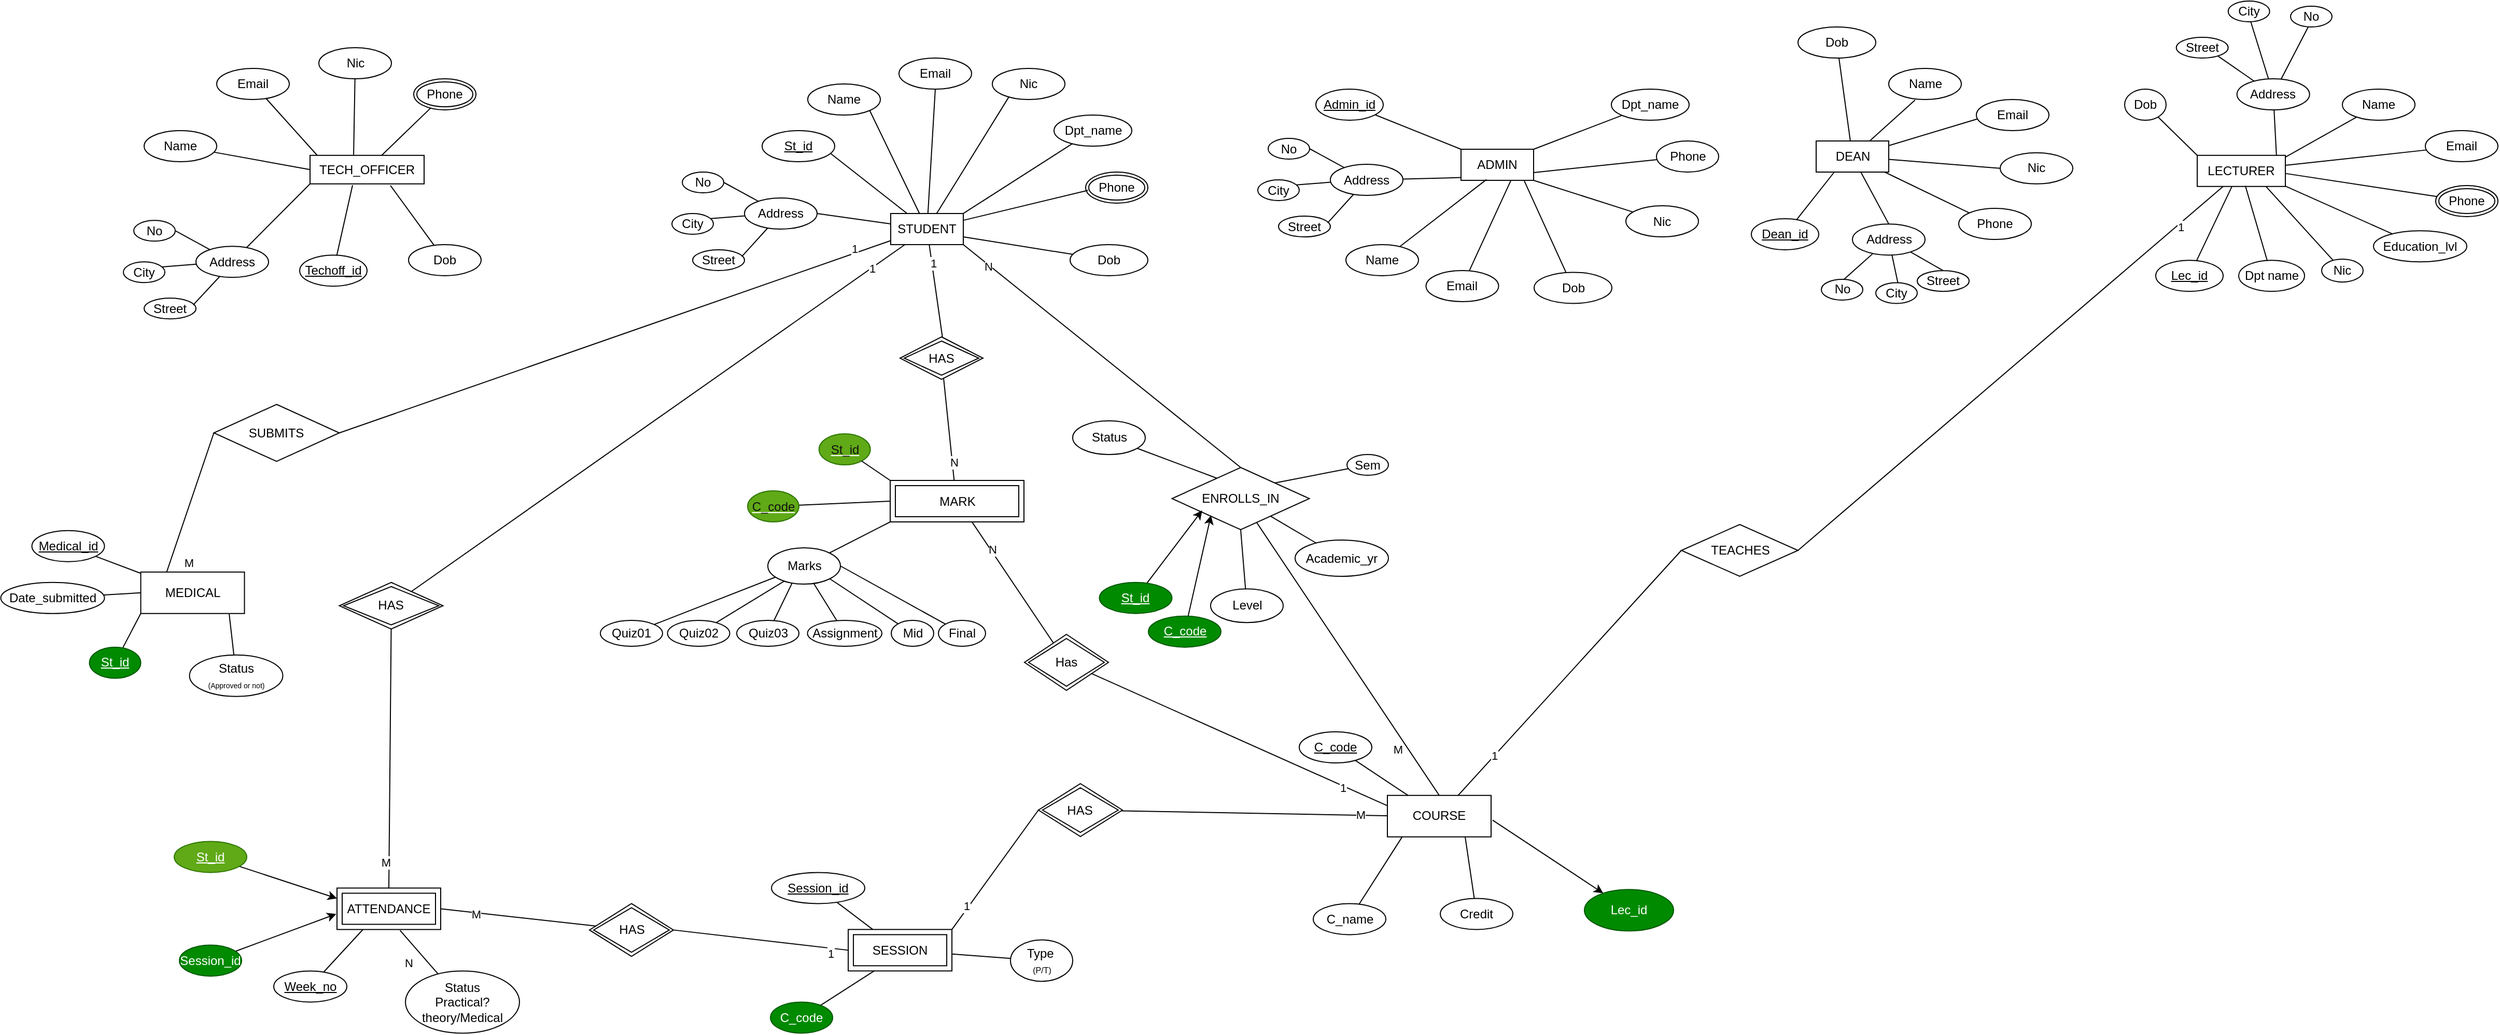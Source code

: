 <mxfile version="28.2.7" pages="2">
  <diagram name="ER (Final)" id="K_wPfEQJmZxsNJ2FFnrC">
    <mxGraphModel dx="3101" dy="696" grid="1" gridSize="10" guides="1" tooltips="1" connect="1" arrows="1" fold="1" page="1" pageScale="1" pageWidth="827" pageHeight="1169" math="0" shadow="0">
      <root>
        <mxCell id="yN5xq2XGs1i5apmsiF2Z-0" />
        <mxCell id="yN5xq2XGs1i5apmsiF2Z-1" parent="yN5xq2XGs1i5apmsiF2Z-0" />
        <mxCell id="yN5xq2XGs1i5apmsiF2Z-10" style="edgeStyle=none;rounded=0;orthogonalLoop=1;jettySize=auto;html=1;endArrow=none;startFill=0;" parent="yN5xq2XGs1i5apmsiF2Z-1" source="yN5xq2XGs1i5apmsiF2Z-16" edge="1">
          <mxGeometry relative="1" as="geometry">
            <mxPoint x="-240" y="570" as="targetPoint" />
          </mxGeometry>
        </mxCell>
        <mxCell id="YrKaeUCYNQfRJ1UZe-Y2-6" value="1" style="edgeLabel;html=1;align=center;verticalAlign=middle;resizable=0;points=[];" vertex="1" connectable="0" parent="yN5xq2XGs1i5apmsiF2Z-10">
          <mxGeometry x="-0.597" y="1" relative="1" as="geometry">
            <mxPoint as="offset" />
          </mxGeometry>
        </mxCell>
        <mxCell id="yN5xq2XGs1i5apmsiF2Z-12" value="" style="edgeStyle=none;rounded=0;orthogonalLoop=1;jettySize=auto;html=1;elbow=vertical;entryX=1;entryY=0.5;entryDx=0;entryDy=0;endArrow=none;endFill=0;exitX=0.006;exitY=0.868;exitDx=0;exitDy=0;exitPerimeter=0;" parent="yN5xq2XGs1i5apmsiF2Z-1" source="yN5xq2XGs1i5apmsiF2Z-16" target="yN5xq2XGs1i5apmsiF2Z-117" edge="1">
          <mxGeometry relative="1" as="geometry">
            <mxPoint x="-280" y="480" as="sourcePoint" />
          </mxGeometry>
        </mxCell>
        <mxCell id="yN5xq2XGs1i5apmsiF2Z-13" value="1" style="edgeLabel;html=1;align=center;verticalAlign=middle;resizable=0;points=[];" parent="yN5xq2XGs1i5apmsiF2Z-12" vertex="1" connectable="0">
          <mxGeometry x="-0.873" y="-4" relative="1" as="geometry">
            <mxPoint as="offset" />
          </mxGeometry>
        </mxCell>
        <mxCell id="yN5xq2XGs1i5apmsiF2Z-14" value="" style="edgeStyle=none;rounded=0;orthogonalLoop=1;jettySize=auto;html=1;elbow=vertical;endArrow=none;startFill=0;" parent="yN5xq2XGs1i5apmsiF2Z-1" source="yN5xq2XGs1i5apmsiF2Z-16" target="yN5xq2XGs1i5apmsiF2Z-123" edge="1">
          <mxGeometry relative="1" as="geometry" />
        </mxCell>
        <mxCell id="8R0NrlY3fTD52CinZhNA-6" value="1" style="edgeLabel;html=1;align=center;verticalAlign=middle;resizable=0;points=[];" parent="yN5xq2XGs1i5apmsiF2Z-14" vertex="1" connectable="0">
          <mxGeometry x="-0.863" y="1" relative="1" as="geometry">
            <mxPoint y="-1" as="offset" />
          </mxGeometry>
        </mxCell>
        <mxCell id="4ciwaqx_qGnWYxOkdzXC-29" style="rounded=0;orthogonalLoop=1;jettySize=auto;html=1;entryX=1;entryY=0.5;entryDx=0;entryDy=0;endArrow=none;endFill=0;" parent="yN5xq2XGs1i5apmsiF2Z-1" source="yN5xq2XGs1i5apmsiF2Z-16" target="4ciwaqx_qGnWYxOkdzXC-21" edge="1">
          <mxGeometry relative="1" as="geometry">
            <mxPoint x="-360" y="450" as="targetPoint" />
          </mxGeometry>
        </mxCell>
        <mxCell id="4ciwaqx_qGnWYxOkdzXC-32" style="edgeStyle=none;rounded=0;orthogonalLoop=1;jettySize=auto;html=1;entryX=1;entryY=1;entryDx=0;entryDy=0;endArrow=none;endFill=0;" parent="yN5xq2XGs1i5apmsiF2Z-1" source="yN5xq2XGs1i5apmsiF2Z-16" target="4ciwaqx_qGnWYxOkdzXC-15" edge="1">
          <mxGeometry relative="1" as="geometry" />
        </mxCell>
        <mxCell id="4ciwaqx_qGnWYxOkdzXC-33" style="edgeStyle=none;rounded=0;orthogonalLoop=1;jettySize=auto;html=1;entryX=0.5;entryY=1;entryDx=0;entryDy=0;endArrow=none;endFill=0;" parent="yN5xq2XGs1i5apmsiF2Z-1" source="yN5xq2XGs1i5apmsiF2Z-16" target="4ciwaqx_qGnWYxOkdzXC-17" edge="1">
          <mxGeometry relative="1" as="geometry" />
        </mxCell>
        <mxCell id="yN5xq2XGs1i5apmsiF2Z-16" value="STUDENT" style="whiteSpace=wrap;html=1;rounded=0;" parent="yN5xq2XGs1i5apmsiF2Z-1" vertex="1">
          <mxGeometry x="-290" y="449.98" width="70" height="30" as="geometry" />
        </mxCell>
        <mxCell id="yN5xq2XGs1i5apmsiF2Z-17" value="ADMIN" style="whiteSpace=wrap;html=1;rounded=0;" parent="yN5xq2XGs1i5apmsiF2Z-1" vertex="1">
          <mxGeometry x="260" y="387.98" width="70" height="30" as="geometry" />
        </mxCell>
        <mxCell id="8ko9bemNTCcN91BI28nj-15" style="rounded=0;orthogonalLoop=1;jettySize=auto;html=1;entryX=0.5;entryY=0;entryDx=0;entryDy=0;endArrow=none;endFill=0;" parent="yN5xq2XGs1i5apmsiF2Z-1" source="yN5xq2XGs1i5apmsiF2Z-18" target="8ko9bemNTCcN91BI28nj-6" edge="1">
          <mxGeometry relative="1" as="geometry" />
        </mxCell>
        <mxCell id="8ko9bemNTCcN91BI28nj-18" style="edgeStyle=none;rounded=0;orthogonalLoop=1;jettySize=auto;html=1;entryX=0;entryY=0.5;entryDx=0;entryDy=0;endArrow=none;endFill=0;" parent="yN5xq2XGs1i5apmsiF2Z-1" source="yN5xq2XGs1i5apmsiF2Z-18" target="8ko9bemNTCcN91BI28nj-2" edge="1">
          <mxGeometry relative="1" as="geometry" />
        </mxCell>
        <mxCell id="yN5xq2XGs1i5apmsiF2Z-18" value="DEAN" style="whiteSpace=wrap;html=1;rounded=0;" parent="yN5xq2XGs1i5apmsiF2Z-1" vertex="1">
          <mxGeometry x="602.5" y="380" width="70" height="30" as="geometry" />
        </mxCell>
        <mxCell id="yN5xq2XGs1i5apmsiF2Z-19" style="edgeStyle=none;rounded=0;orthogonalLoop=1;jettySize=auto;html=1;entryX=1;entryY=0.5;entryDx=0;entryDy=0;elbow=vertical;endArrow=none;startFill=0;" parent="yN5xq2XGs1i5apmsiF2Z-1" source="yN5xq2XGs1i5apmsiF2Z-21" target="yN5xq2XGs1i5apmsiF2Z-114" edge="1">
          <mxGeometry relative="1" as="geometry" />
        </mxCell>
        <mxCell id="yN5xq2XGs1i5apmsiF2Z-20" value="1" style="edgeLabel;html=1;align=center;verticalAlign=middle;resizable=0;points=[];" parent="yN5xq2XGs1i5apmsiF2Z-19" vertex="1" connectable="0">
          <mxGeometry x="-0.816" y="5" relative="1" as="geometry">
            <mxPoint x="-7" y="3" as="offset" />
          </mxGeometry>
        </mxCell>
        <mxCell id="yN5xq2XGs1i5apmsiF2Z-21" value="LECTURER" style="whiteSpace=wrap;html=1;rounded=0;" parent="yN5xq2XGs1i5apmsiF2Z-1" vertex="1">
          <mxGeometry x="970" y="393.88" width="85" height="30" as="geometry" />
        </mxCell>
        <mxCell id="yN5xq2XGs1i5apmsiF2Z-22" value="TECH_OFFICER" style="whiteSpace=wrap;html=1;rounded=0;" parent="yN5xq2XGs1i5apmsiF2Z-1" vertex="1">
          <mxGeometry x="-850" y="393.88" width="110" height="27.5" as="geometry" />
        </mxCell>
        <mxCell id="yN5xq2XGs1i5apmsiF2Z-45" style="edgeStyle=none;rounded=0;orthogonalLoop=1;jettySize=auto;html=1;entryX=0;entryY=0.5;entryDx=0;entryDy=0;elbow=vertical;endArrow=none;startFill=0;" parent="yN5xq2XGs1i5apmsiF2Z-1" source="yN5xq2XGs1i5apmsiF2Z-50" target="yN5xq2XGs1i5apmsiF2Z-114" edge="1">
          <mxGeometry relative="1" as="geometry" />
        </mxCell>
        <mxCell id="yN5xq2XGs1i5apmsiF2Z-46" value="1" style="edgeLabel;html=1;align=center;verticalAlign=middle;resizable=0;points=[];" parent="yN5xq2XGs1i5apmsiF2Z-45" vertex="1" connectable="0">
          <mxGeometry x="-0.675" relative="1" as="geometry">
            <mxPoint as="offset" />
          </mxGeometry>
        </mxCell>
        <mxCell id="yN5xq2XGs1i5apmsiF2Z-50" value="COURSE" style="rounded=0;whiteSpace=wrap;html=1;" parent="yN5xq2XGs1i5apmsiF2Z-1" vertex="1">
          <mxGeometry x="189" y="1011.35" width="100" height="40" as="geometry" />
        </mxCell>
        <mxCell id="yN5xq2XGs1i5apmsiF2Z-51" style="edgeStyle=none;rounded=0;orthogonalLoop=1;jettySize=auto;html=1;endArrow=none;startFill=0;" parent="yN5xq2XGs1i5apmsiF2Z-1" source="yN5xq2XGs1i5apmsiF2Z-52" target="yN5xq2XGs1i5apmsiF2Z-50" edge="1">
          <mxGeometry relative="1" as="geometry" />
        </mxCell>
        <mxCell id="yN5xq2XGs1i5apmsiF2Z-52" value="&lt;u&gt;C_code&lt;/u&gt;" style="ellipse;whiteSpace=wrap;html=1;align=center;" parent="yN5xq2XGs1i5apmsiF2Z-1" vertex="1">
          <mxGeometry x="104" y="950" width="70" height="30" as="geometry" />
        </mxCell>
        <mxCell id="yN5xq2XGs1i5apmsiF2Z-53" style="edgeStyle=none;rounded=0;orthogonalLoop=1;jettySize=auto;html=1;entryX=0.143;entryY=0.999;entryDx=0;entryDy=0;endArrow=none;startFill=0;entryPerimeter=0;" parent="yN5xq2XGs1i5apmsiF2Z-1" source="yN5xq2XGs1i5apmsiF2Z-54" target="yN5xq2XGs1i5apmsiF2Z-50" edge="1">
          <mxGeometry relative="1" as="geometry" />
        </mxCell>
        <mxCell id="yN5xq2XGs1i5apmsiF2Z-54" value="C_name" style="ellipse;whiteSpace=wrap;html=1;align=center;" parent="yN5xq2XGs1i5apmsiF2Z-1" vertex="1">
          <mxGeometry x="117.5" y="1115.69" width="70" height="30" as="geometry" />
        </mxCell>
        <mxCell id="yN5xq2XGs1i5apmsiF2Z-55" style="edgeStyle=none;rounded=0;orthogonalLoop=1;jettySize=auto;html=1;entryX=0.75;entryY=1;entryDx=0;entryDy=0;endArrow=none;startFill=0;" parent="yN5xq2XGs1i5apmsiF2Z-1" source="yN5xq2XGs1i5apmsiF2Z-56" target="yN5xq2XGs1i5apmsiF2Z-50" edge="1">
          <mxGeometry relative="1" as="geometry" />
        </mxCell>
        <mxCell id="yN5xq2XGs1i5apmsiF2Z-56" value="Credit" style="ellipse;whiteSpace=wrap;html=1;align=center;" parent="yN5xq2XGs1i5apmsiF2Z-1" vertex="1">
          <mxGeometry x="240" y="1110.69" width="70" height="30" as="geometry" />
        </mxCell>
        <mxCell id="yN5xq2XGs1i5apmsiF2Z-59" value="MEDICAL" style="rounded=0;whiteSpace=wrap;html=1;" parent="yN5xq2XGs1i5apmsiF2Z-1" vertex="1">
          <mxGeometry x="-1013.25" y="795.87" width="100" height="40" as="geometry" />
        </mxCell>
        <mxCell id="yN5xq2XGs1i5apmsiF2Z-60" style="edgeStyle=none;rounded=0;orthogonalLoop=1;jettySize=auto;html=1;endArrow=none;startFill=0;" parent="yN5xq2XGs1i5apmsiF2Z-1" source="yN5xq2XGs1i5apmsiF2Z-61" target="yN5xq2XGs1i5apmsiF2Z-59" edge="1">
          <mxGeometry relative="1" as="geometry" />
        </mxCell>
        <mxCell id="yN5xq2XGs1i5apmsiF2Z-61" value="&lt;u&gt;Medical_id&lt;/u&gt;" style="ellipse;whiteSpace=wrap;html=1;align=center;" parent="yN5xq2XGs1i5apmsiF2Z-1" vertex="1">
          <mxGeometry x="-1118.25" y="755.87" width="70" height="30" as="geometry" />
        </mxCell>
        <mxCell id="yN5xq2XGs1i5apmsiF2Z-62" style="edgeStyle=none;rounded=0;orthogonalLoop=1;jettySize=auto;html=1;entryX=0;entryY=0.5;entryDx=0;entryDy=0;endArrow=none;startFill=0;" parent="yN5xq2XGs1i5apmsiF2Z-1" source="yN5xq2XGs1i5apmsiF2Z-63" target="yN5xq2XGs1i5apmsiF2Z-59" edge="1">
          <mxGeometry relative="1" as="geometry" />
        </mxCell>
        <mxCell id="yN5xq2XGs1i5apmsiF2Z-63" value="Date_submitted" style="ellipse;whiteSpace=wrap;html=1;align=center;" parent="yN5xq2XGs1i5apmsiF2Z-1" vertex="1">
          <mxGeometry x="-1148.25" y="805.87" width="100" height="30" as="geometry" />
        </mxCell>
        <mxCell id="yN5xq2XGs1i5apmsiF2Z-64" style="edgeStyle=none;rounded=0;orthogonalLoop=1;jettySize=auto;html=1;entryX=0.853;entryY=1.013;entryDx=0;entryDy=0;entryPerimeter=0;endArrow=none;startFill=0;" parent="yN5xq2XGs1i5apmsiF2Z-1" source="yN5xq2XGs1i5apmsiF2Z-65" target="yN5xq2XGs1i5apmsiF2Z-59" edge="1">
          <mxGeometry relative="1" as="geometry" />
        </mxCell>
        <mxCell id="yN5xq2XGs1i5apmsiF2Z-65" value="Status&lt;div&gt;&lt;font style=&quot;font-size: 7px;&quot;&gt;(Approved or not)&lt;/font&gt;&lt;/div&gt;" style="ellipse;whiteSpace=wrap;html=1;align=center;" parent="yN5xq2XGs1i5apmsiF2Z-1" vertex="1">
          <mxGeometry x="-966.25" y="875.87" width="90" height="40" as="geometry" />
        </mxCell>
        <mxCell id="yN5xq2XGs1i5apmsiF2Z-86" value="ATTENDANCE" style="shape=ext;margin=3;double=1;whiteSpace=wrap;html=1;align=center;" parent="yN5xq2XGs1i5apmsiF2Z-1" vertex="1">
          <mxGeometry x="-824" y="1100.73" width="100" height="40" as="geometry" />
        </mxCell>
        <mxCell id="yN5xq2XGs1i5apmsiF2Z-95" value="MARK" style="shape=ext;margin=3;double=1;whiteSpace=wrap;html=1;align=center;" parent="yN5xq2XGs1i5apmsiF2Z-1" vertex="1">
          <mxGeometry x="-290.5" y="707.5" width="129" height="40" as="geometry" />
        </mxCell>
        <mxCell id="yN5xq2XGs1i5apmsiF2Z-100" style="edgeStyle=none;rounded=0;orthogonalLoop=1;jettySize=auto;html=1;entryX=0;entryY=1;entryDx=0;entryDy=0;endArrow=none;startFill=0;" parent="yN5xq2XGs1i5apmsiF2Z-1" source="yN5xq2XGs1i5apmsiF2Z-101" target="yN5xq2XGs1i5apmsiF2Z-95" edge="1">
          <mxGeometry relative="1" as="geometry">
            <mxPoint x="-374.5" y="748.94" as="targetPoint" />
          </mxGeometry>
        </mxCell>
        <mxCell id="yN5xq2XGs1i5apmsiF2Z-101" value="Marks" style="ellipse;whiteSpace=wrap;html=1;align=center;" parent="yN5xq2XGs1i5apmsiF2Z-1" vertex="1">
          <mxGeometry x="-408.5" y="772.5" width="70" height="35" as="geometry" />
        </mxCell>
        <mxCell id="yN5xq2XGs1i5apmsiF2Z-102" style="edgeStyle=none;rounded=0;orthogonalLoop=1;jettySize=auto;html=1;entryX=0.5;entryY=0;entryDx=0;entryDy=0;endArrow=none;startFill=0;" parent="yN5xq2XGs1i5apmsiF2Z-1" source="yN5xq2XGs1i5apmsiF2Z-104" target="yN5xq2XGs1i5apmsiF2Z-50" edge="1">
          <mxGeometry relative="1" as="geometry" />
        </mxCell>
        <mxCell id="yN5xq2XGs1i5apmsiF2Z-103" value="M" style="edgeLabel;html=1;align=center;verticalAlign=middle;resizable=0;points=[];" parent="yN5xq2XGs1i5apmsiF2Z-102" vertex="1" connectable="0">
          <mxGeometry x="0.448" y="-1" relative="1" as="geometry">
            <mxPoint x="9" y="27" as="offset" />
          </mxGeometry>
        </mxCell>
        <mxCell id="yN5xq2XGs1i5apmsiF2Z-104" value="ENROLLS_IN" style="rhombus;whiteSpace=wrap;html=1;" parent="yN5xq2XGs1i5apmsiF2Z-1" vertex="1">
          <mxGeometry x="-18.75" y="695" width="132.5" height="60" as="geometry" />
        </mxCell>
        <mxCell id="yN5xq2XGs1i5apmsiF2Z-105" style="edgeStyle=none;rounded=0;orthogonalLoop=1;jettySize=auto;html=1;endArrow=none;startFill=0;" parent="yN5xq2XGs1i5apmsiF2Z-1" source="yN5xq2XGs1i5apmsiF2Z-106" target="yN5xq2XGs1i5apmsiF2Z-104" edge="1">
          <mxGeometry relative="1" as="geometry" />
        </mxCell>
        <mxCell id="yN5xq2XGs1i5apmsiF2Z-106" value="Academic_yr" style="ellipse;whiteSpace=wrap;html=1;align=center;" parent="yN5xq2XGs1i5apmsiF2Z-1" vertex="1">
          <mxGeometry x="100" y="765" width="90" height="35" as="geometry" />
        </mxCell>
        <mxCell id="yN5xq2XGs1i5apmsiF2Z-107" value="Sem" style="ellipse;whiteSpace=wrap;html=1;align=center;" parent="yN5xq2XGs1i5apmsiF2Z-1" vertex="1">
          <mxGeometry x="150" y="682.5" width="40" height="20" as="geometry" />
        </mxCell>
        <mxCell id="yN5xq2XGs1i5apmsiF2Z-108" style="edgeStyle=none;rounded=0;orthogonalLoop=1;jettySize=auto;html=1;endArrow=none;startFill=0;" parent="yN5xq2XGs1i5apmsiF2Z-1" source="yN5xq2XGs1i5apmsiF2Z-107" edge="1">
          <mxGeometry relative="1" as="geometry">
            <mxPoint x="80" y="710" as="targetPoint" />
          </mxGeometry>
        </mxCell>
        <mxCell id="yN5xq2XGs1i5apmsiF2Z-109" value="Status" style="ellipse;whiteSpace=wrap;html=1;align=center;" parent="yN5xq2XGs1i5apmsiF2Z-1" vertex="1">
          <mxGeometry x="-114.5" y="650" width="70" height="32.5" as="geometry" />
        </mxCell>
        <mxCell id="yN5xq2XGs1i5apmsiF2Z-110" style="edgeStyle=none;rounded=0;orthogonalLoop=1;jettySize=auto;html=1;entryX=0.325;entryY=0.171;entryDx=0;entryDy=0;entryPerimeter=0;endArrow=none;startFill=0;" parent="yN5xq2XGs1i5apmsiF2Z-1" source="yN5xq2XGs1i5apmsiF2Z-109" target="yN5xq2XGs1i5apmsiF2Z-104" edge="1">
          <mxGeometry relative="1" as="geometry" />
        </mxCell>
        <mxCell id="yN5xq2XGs1i5apmsiF2Z-114" value="TEACHES" style="rhombus;whiteSpace=wrap;html=1;" parent="yN5xq2XGs1i5apmsiF2Z-1" vertex="1">
          <mxGeometry x="472.5" y="750" width="112.5" height="50" as="geometry" />
        </mxCell>
        <mxCell id="yN5xq2XGs1i5apmsiF2Z-115" style="edgeStyle=none;rounded=0;orthogonalLoop=1;jettySize=auto;html=1;entryX=0.25;entryY=0;entryDx=0;entryDy=0;elbow=vertical;endArrow=none;startFill=0;exitX=0;exitY=0.5;exitDx=0;exitDy=0;" parent="yN5xq2XGs1i5apmsiF2Z-1" source="yN5xq2XGs1i5apmsiF2Z-117" target="yN5xq2XGs1i5apmsiF2Z-59" edge="1">
          <mxGeometry relative="1" as="geometry" />
        </mxCell>
        <mxCell id="yN5xq2XGs1i5apmsiF2Z-116" value="M" style="edgeLabel;html=1;align=center;verticalAlign=middle;resizable=0;points=[];" parent="yN5xq2XGs1i5apmsiF2Z-115" vertex="1" connectable="0">
          <mxGeometry x="0.57" y="-3" relative="1" as="geometry">
            <mxPoint x="14" y="20" as="offset" />
          </mxGeometry>
        </mxCell>
        <mxCell id="yN5xq2XGs1i5apmsiF2Z-117" value="SUBMITS" style="rhombus;whiteSpace=wrap;html=1;rounded=0;" parent="yN5xq2XGs1i5apmsiF2Z-1" vertex="1">
          <mxGeometry x="-942.75" y="634.13" width="121" height="55" as="geometry" />
        </mxCell>
        <mxCell id="yN5xq2XGs1i5apmsiF2Z-121" style="edgeStyle=none;rounded=0;orthogonalLoop=1;jettySize=auto;html=1;entryX=0.5;entryY=0;entryDx=0;entryDy=0;elbow=vertical;endArrow=none;startFill=0;exitX=0.5;exitY=1;exitDx=0;exitDy=0;" parent="yN5xq2XGs1i5apmsiF2Z-1" source="yN5xq2XGs1i5apmsiF2Z-123" target="yN5xq2XGs1i5apmsiF2Z-86" edge="1">
          <mxGeometry relative="1" as="geometry">
            <mxPoint x="-778" y="1322.68" as="targetPoint" />
          </mxGeometry>
        </mxCell>
        <mxCell id="8R0NrlY3fTD52CinZhNA-7" value="N" style="edgeLabel;html=1;align=center;verticalAlign=middle;resizable=0;points=[];" parent="yN5xq2XGs1i5apmsiF2Z-121" vertex="1" connectable="0">
          <mxGeometry x="0.79" y="-1" relative="1" as="geometry">
            <mxPoint x="20" y="98" as="offset" />
          </mxGeometry>
        </mxCell>
        <mxCell id="ek2N7RcGhcBZ1Ensz346-35" value="M" style="edgeLabel;html=1;align=center;verticalAlign=middle;resizable=0;points=[];" parent="yN5xq2XGs1i5apmsiF2Z-121" vertex="1" connectable="0">
          <mxGeometry x="0.796" y="-3" relative="1" as="geometry">
            <mxPoint as="offset" />
          </mxGeometry>
        </mxCell>
        <mxCell id="yN5xq2XGs1i5apmsiF2Z-123" value="HAS" style="shape=rhombus;double=1;perimeter=rhombusPerimeter;whiteSpace=wrap;html=1;align=center;" parent="yN5xq2XGs1i5apmsiF2Z-1" vertex="1">
          <mxGeometry x="-821.75" y="805.87" width="100" height="45" as="geometry" />
        </mxCell>
        <mxCell id="yN5xq2XGs1i5apmsiF2Z-130" style="rounded=0;orthogonalLoop=1;jettySize=auto;html=1;entryX=0;entryY=1;entryDx=0;entryDy=0;endArrow=none;endFill=0;" parent="yN5xq2XGs1i5apmsiF2Z-1" source="yN5xq2XGs1i5apmsiF2Z-131" target="yN5xq2XGs1i5apmsiF2Z-59" edge="1">
          <mxGeometry relative="1" as="geometry" />
        </mxCell>
        <mxCell id="yN5xq2XGs1i5apmsiF2Z-131" value="&lt;span style=&quot;color: rgb(255, 255, 255); text-decoration-line: underline;&quot;&gt;St_id&lt;/span&gt;" style="ellipse;whiteSpace=wrap;html=1;align=center;fillColor=#008a00;fontColor=#ffffff;strokeColor=#005700;" parent="yN5xq2XGs1i5apmsiF2Z-1" vertex="1">
          <mxGeometry x="-1062.75" y="868.37" width="49.5" height="30" as="geometry" />
        </mxCell>
        <mxCell id="yN5xq2XGs1i5apmsiF2Z-134" value="Dpt name" style="ellipse;whiteSpace=wrap;html=1;align=center;" parent="yN5xq2XGs1i5apmsiF2Z-1" vertex="1">
          <mxGeometry x="1010" y="495.07" width="63.5" height="30" as="geometry" />
        </mxCell>
        <mxCell id="yN5xq2XGs1i5apmsiF2Z-135" style="rounded=0;orthogonalLoop=1;jettySize=auto;html=1;entryX=0.546;entryY=0.98;entryDx=0;entryDy=0;entryPerimeter=0;endArrow=none;endFill=0;" parent="yN5xq2XGs1i5apmsiF2Z-1" source="yN5xq2XGs1i5apmsiF2Z-134" target="yN5xq2XGs1i5apmsiF2Z-21" edge="1">
          <mxGeometry relative="1" as="geometry" />
        </mxCell>
        <mxCell id="yN5xq2XGs1i5apmsiF2Z-138" style="edgeStyle=none;rounded=0;orthogonalLoop=1;jettySize=auto;html=1;entryX=0;entryY=0;entryDx=0;entryDy=0;endArrow=none;endFill=0;" parent="yN5xq2XGs1i5apmsiF2Z-1" source="yN5xq2XGs1i5apmsiF2Z-139" target="yN5xq2XGs1i5apmsiF2Z-17" edge="1">
          <mxGeometry relative="1" as="geometry" />
        </mxCell>
        <mxCell id="yN5xq2XGs1i5apmsiF2Z-139" value="Admin_id" style="ellipse;whiteSpace=wrap;html=1;align=center;fontStyle=4" parent="yN5xq2XGs1i5apmsiF2Z-1" vertex="1">
          <mxGeometry x="120" y="330" width="65" height="30" as="geometry" />
        </mxCell>
        <mxCell id="yN5xq2XGs1i5apmsiF2Z-140" style="edgeStyle=none;rounded=0;orthogonalLoop=1;jettySize=auto;html=1;entryX=0.25;entryY=1;entryDx=0;entryDy=0;endArrow=none;endFill=0;" parent="yN5xq2XGs1i5apmsiF2Z-1" source="yN5xq2XGs1i5apmsiF2Z-141" target="yN5xq2XGs1i5apmsiF2Z-18" edge="1">
          <mxGeometry relative="1" as="geometry" />
        </mxCell>
        <mxCell id="yN5xq2XGs1i5apmsiF2Z-141" value="Dean_id" style="ellipse;whiteSpace=wrap;html=1;align=center;fontStyle=4" parent="yN5xq2XGs1i5apmsiF2Z-1" vertex="1">
          <mxGeometry x="540" y="455" width="65" height="30" as="geometry" />
        </mxCell>
        <mxCell id="yN5xq2XGs1i5apmsiF2Z-142" style="edgeStyle=none;rounded=0;orthogonalLoop=1;jettySize=auto;html=1;endArrow=none;endFill=0;" parent="yN5xq2XGs1i5apmsiF2Z-1" source="yN5xq2XGs1i5apmsiF2Z-143" edge="1">
          <mxGeometry relative="1" as="geometry">
            <mxPoint x="-809" y="422.65" as="targetPoint" />
          </mxGeometry>
        </mxCell>
        <mxCell id="yN5xq2XGs1i5apmsiF2Z-143" value="Techoff_id" style="ellipse;whiteSpace=wrap;html=1;align=center;fontStyle=4" parent="yN5xq2XGs1i5apmsiF2Z-1" vertex="1">
          <mxGeometry x="-860" y="490.07" width="65" height="30" as="geometry" />
        </mxCell>
        <mxCell id="yN5xq2XGs1i5apmsiF2Z-144" style="edgeStyle=none;rounded=0;orthogonalLoop=1;jettySize=auto;html=1;entryX=0.393;entryY=1.006;entryDx=0;entryDy=0;endArrow=none;endFill=0;entryPerimeter=0;" parent="yN5xq2XGs1i5apmsiF2Z-1" source="yN5xq2XGs1i5apmsiF2Z-145" target="yN5xq2XGs1i5apmsiF2Z-21" edge="1">
          <mxGeometry relative="1" as="geometry" />
        </mxCell>
        <mxCell id="yN5xq2XGs1i5apmsiF2Z-145" value="Lec_id" style="ellipse;whiteSpace=wrap;html=1;align=center;fontStyle=4" parent="yN5xq2XGs1i5apmsiF2Z-1" vertex="1">
          <mxGeometry x="930" y="495.07" width="65" height="30" as="geometry" />
        </mxCell>
        <mxCell id="yN5xq2XGs1i5apmsiF2Z-146" style="edgeStyle=none;rounded=0;orthogonalLoop=1;jettySize=auto;html=1;entryX=0.22;entryY=0.69;entryDx=0;entryDy=0;entryPerimeter=0;" parent="yN5xq2XGs1i5apmsiF2Z-1" source="yN5xq2XGs1i5apmsiF2Z-147" target="yN5xq2XGs1i5apmsiF2Z-104" edge="1">
          <mxGeometry relative="1" as="geometry">
            <mxPoint x="-20" y="730" as="targetPoint" />
          </mxGeometry>
        </mxCell>
        <mxCell id="yN5xq2XGs1i5apmsiF2Z-147" value="&lt;span style=&quot;color: rgb(255, 255, 255); text-decoration-line: underline;&quot;&gt;St_id&lt;/span&gt;" style="ellipse;whiteSpace=wrap;html=1;align=center;fillColor=light-dark(#008a00, #43ba43);fontColor=#ffffff;strokeColor=#005700;" parent="yN5xq2XGs1i5apmsiF2Z-1" vertex="1">
          <mxGeometry x="-88.75" y="805.87" width="70" height="30" as="geometry" />
        </mxCell>
        <mxCell id="yN5xq2XGs1i5apmsiF2Z-148" style="edgeStyle=none;rounded=0;orthogonalLoop=1;jettySize=auto;html=1;entryX=0.284;entryY=0.769;entryDx=0;entryDy=0;entryPerimeter=0;" parent="yN5xq2XGs1i5apmsiF2Z-1" source="yN5xq2XGs1i5apmsiF2Z-149" target="yN5xq2XGs1i5apmsiF2Z-104" edge="1">
          <mxGeometry relative="1" as="geometry">
            <mxPoint x="-10.0" y="730" as="targetPoint" />
          </mxGeometry>
        </mxCell>
        <mxCell id="yN5xq2XGs1i5apmsiF2Z-149" value="&lt;u&gt;C_code&lt;/u&gt;" style="ellipse;whiteSpace=wrap;html=1;align=center;fillColor=light-dark(#008a00, #43ba43);fontColor=#ffffff;strokeColor=#005700;" parent="yN5xq2XGs1i5apmsiF2Z-1" vertex="1">
          <mxGeometry x="-41.5" y="838.37" width="70" height="30" as="geometry" />
        </mxCell>
        <mxCell id="yN5xq2XGs1i5apmsiF2Z-155" value="Dpt_name" style="ellipse;whiteSpace=wrap;html=1;align=center;fontStyle=0" parent="yN5xq2XGs1i5apmsiF2Z-1" vertex="1">
          <mxGeometry x="-132.5" y="355" width="75" height="30" as="geometry" />
        </mxCell>
        <mxCell id="yN5xq2XGs1i5apmsiF2Z-156" style="edgeStyle=none;rounded=0;orthogonalLoop=1;jettySize=auto;html=1;entryX=1;entryY=0;entryDx=0;entryDy=0;endArrow=none;endFill=0;" parent="yN5xq2XGs1i5apmsiF2Z-1" source="yN5xq2XGs1i5apmsiF2Z-155" target="yN5xq2XGs1i5apmsiF2Z-16" edge="1">
          <mxGeometry relative="1" as="geometry" />
        </mxCell>
        <mxCell id="4ciwaqx_qGnWYxOkdzXC-14" value="&lt;u&gt;St_id&lt;/u&gt;" style="ellipse;whiteSpace=wrap;html=1;align=center;" parent="yN5xq2XGs1i5apmsiF2Z-1" vertex="1">
          <mxGeometry x="-414" y="370" width="70" height="30" as="geometry" />
        </mxCell>
        <mxCell id="4ciwaqx_qGnWYxOkdzXC-15" value="Name" style="ellipse;whiteSpace=wrap;html=1;align=center;" parent="yN5xq2XGs1i5apmsiF2Z-1" vertex="1">
          <mxGeometry x="-370" y="325" width="70" height="30" as="geometry" />
        </mxCell>
        <mxCell id="4ciwaqx_qGnWYxOkdzXC-16" value="Nic" style="ellipse;whiteSpace=wrap;html=1;align=center;" parent="yN5xq2XGs1i5apmsiF2Z-1" vertex="1">
          <mxGeometry x="-192" y="310" width="70" height="30" as="geometry" />
        </mxCell>
        <mxCell id="4ciwaqx_qGnWYxOkdzXC-17" value="Email" style="ellipse;whiteSpace=wrap;html=1;align=center;" parent="yN5xq2XGs1i5apmsiF2Z-1" vertex="1">
          <mxGeometry x="-282" y="300" width="70" height="30" as="geometry" />
        </mxCell>
        <mxCell id="4ciwaqx_qGnWYxOkdzXC-19" value="Phone" style="ellipse;shape=doubleEllipse;margin=3;whiteSpace=wrap;html=1;align=center;" parent="yN5xq2XGs1i5apmsiF2Z-1" vertex="1">
          <mxGeometry x="-102" y="410" width="60" height="30" as="geometry" />
        </mxCell>
        <mxCell id="4ciwaqx_qGnWYxOkdzXC-20" style="rounded=0;orthogonalLoop=1;jettySize=auto;html=1;entryX=1;entryY=0.5;entryDx=0;entryDy=0;endArrow=none;startFill=0;" parent="yN5xq2XGs1i5apmsiF2Z-1" source="4ciwaqx_qGnWYxOkdzXC-21" target="4ciwaqx_qGnWYxOkdzXC-22" edge="1">
          <mxGeometry relative="1" as="geometry" />
        </mxCell>
        <mxCell id="4ciwaqx_qGnWYxOkdzXC-21" value="Address" style="ellipse;whiteSpace=wrap;html=1;align=center;" parent="yN5xq2XGs1i5apmsiF2Z-1" vertex="1">
          <mxGeometry x="-431" y="435" width="70" height="30" as="geometry" />
        </mxCell>
        <mxCell id="4ciwaqx_qGnWYxOkdzXC-22" value="No" style="ellipse;whiteSpace=wrap;html=1;align=center;" parent="yN5xq2XGs1i5apmsiF2Z-1" vertex="1">
          <mxGeometry x="-491" y="410" width="40" height="20" as="geometry" />
        </mxCell>
        <mxCell id="4ciwaqx_qGnWYxOkdzXC-23" value="City" style="ellipse;whiteSpace=wrap;html=1;align=center;" parent="yN5xq2XGs1i5apmsiF2Z-1" vertex="1">
          <mxGeometry x="-501" y="450" width="40" height="20" as="geometry" />
        </mxCell>
        <mxCell id="4ciwaqx_qGnWYxOkdzXC-24" value="Street" style="ellipse;whiteSpace=wrap;html=1;align=center;" parent="yN5xq2XGs1i5apmsiF2Z-1" vertex="1">
          <mxGeometry x="-481" y="485" width="50" height="20" as="geometry" />
        </mxCell>
        <mxCell id="4ciwaqx_qGnWYxOkdzXC-25" style="rounded=0;orthogonalLoop=1;jettySize=auto;html=1;entryX=0.931;entryY=0.245;entryDx=0;entryDy=0;entryPerimeter=0;endArrow=none;startFill=0;" parent="yN5xq2XGs1i5apmsiF2Z-1" source="4ciwaqx_qGnWYxOkdzXC-21" target="4ciwaqx_qGnWYxOkdzXC-23" edge="1">
          <mxGeometry relative="1" as="geometry" />
        </mxCell>
        <mxCell id="4ciwaqx_qGnWYxOkdzXC-26" style="rounded=0;orthogonalLoop=1;jettySize=auto;html=1;entryX=0.947;entryY=0.33;entryDx=0;entryDy=0;entryPerimeter=0;endArrow=none;startFill=0;" parent="yN5xq2XGs1i5apmsiF2Z-1" source="4ciwaqx_qGnWYxOkdzXC-21" target="4ciwaqx_qGnWYxOkdzXC-24" edge="1">
          <mxGeometry relative="1" as="geometry" />
        </mxCell>
        <mxCell id="4ciwaqx_qGnWYxOkdzXC-31" style="edgeStyle=none;rounded=0;orthogonalLoop=1;jettySize=auto;html=1;entryX=0.949;entryY=0.747;entryDx=0;entryDy=0;entryPerimeter=0;endArrow=none;endFill=0;" parent="yN5xq2XGs1i5apmsiF2Z-1" source="yN5xq2XGs1i5apmsiF2Z-16" target="4ciwaqx_qGnWYxOkdzXC-14" edge="1">
          <mxGeometry relative="1" as="geometry" />
        </mxCell>
        <mxCell id="4ciwaqx_qGnWYxOkdzXC-34" style="edgeStyle=none;rounded=0;orthogonalLoop=1;jettySize=auto;html=1;entryX=0.232;entryY=0.902;entryDx=0;entryDy=0;entryPerimeter=0;endArrow=none;endFill=0;" parent="yN5xq2XGs1i5apmsiF2Z-1" source="yN5xq2XGs1i5apmsiF2Z-16" target="4ciwaqx_qGnWYxOkdzXC-16" edge="1">
          <mxGeometry relative="1" as="geometry" />
        </mxCell>
        <mxCell id="4ciwaqx_qGnWYxOkdzXC-35" style="edgeStyle=none;rounded=0;orthogonalLoop=1;jettySize=auto;html=1;entryX=0.038;entryY=0.587;entryDx=0;entryDy=0;entryPerimeter=0;endArrow=none;endFill=0;" parent="yN5xq2XGs1i5apmsiF2Z-1" source="yN5xq2XGs1i5apmsiF2Z-16" target="4ciwaqx_qGnWYxOkdzXC-19" edge="1">
          <mxGeometry relative="1" as="geometry" />
        </mxCell>
        <mxCell id="4ciwaqx_qGnWYxOkdzXC-42" value="Name" style="ellipse;whiteSpace=wrap;html=1;align=center;" parent="yN5xq2XGs1i5apmsiF2Z-1" vertex="1">
          <mxGeometry x="149" y="479.98" width="70" height="30" as="geometry" />
        </mxCell>
        <mxCell id="4ciwaqx_qGnWYxOkdzXC-55" style="edgeStyle=none;rounded=0;orthogonalLoop=1;jettySize=auto;html=1;entryX=1;entryY=1;entryDx=0;entryDy=0;endArrow=none;endFill=0;" parent="yN5xq2XGs1i5apmsiF2Z-1" source="4ciwaqx_qGnWYxOkdzXC-43" target="yN5xq2XGs1i5apmsiF2Z-17" edge="1">
          <mxGeometry relative="1" as="geometry">
            <mxPoint x="330" y="420.0" as="targetPoint" />
          </mxGeometry>
        </mxCell>
        <mxCell id="4ciwaqx_qGnWYxOkdzXC-43" value="Nic" style="ellipse;whiteSpace=wrap;html=1;align=center;" parent="yN5xq2XGs1i5apmsiF2Z-1" vertex="1">
          <mxGeometry x="419" y="442.5" width="70" height="30" as="geometry" />
        </mxCell>
        <mxCell id="4ciwaqx_qGnWYxOkdzXC-44" value="Email" style="ellipse;whiteSpace=wrap;html=1;align=center;" parent="yN5xq2XGs1i5apmsiF2Z-1" vertex="1">
          <mxGeometry x="226.25" y="505" width="70" height="30" as="geometry" />
        </mxCell>
        <mxCell id="4ciwaqx_qGnWYxOkdzXC-54" style="edgeStyle=none;rounded=0;orthogonalLoop=1;jettySize=auto;html=1;entryX=1;entryY=0.75;entryDx=0;entryDy=0;endArrow=none;endFill=0;" parent="yN5xq2XGs1i5apmsiF2Z-1" source="4ciwaqx_qGnWYxOkdzXC-46" target="yN5xq2XGs1i5apmsiF2Z-17" edge="1">
          <mxGeometry relative="1" as="geometry" />
        </mxCell>
        <mxCell id="4ciwaqx_qGnWYxOkdzXC-46" value="Phone" style="ellipse;whiteSpace=wrap;html=1;align=center;" parent="yN5xq2XGs1i5apmsiF2Z-1" vertex="1">
          <mxGeometry x="448.5" y="380" width="60" height="30" as="geometry" />
        </mxCell>
        <mxCell id="4ciwaqx_qGnWYxOkdzXC-47" style="rounded=0;orthogonalLoop=1;jettySize=auto;html=1;entryX=1;entryY=0.5;entryDx=0;entryDy=0;endArrow=none;startFill=0;" parent="yN5xq2XGs1i5apmsiF2Z-1" source="4ciwaqx_qGnWYxOkdzXC-48" target="4ciwaqx_qGnWYxOkdzXC-49" edge="1">
          <mxGeometry relative="1" as="geometry" />
        </mxCell>
        <mxCell id="4ciwaqx_qGnWYxOkdzXC-48" value="Address" style="ellipse;whiteSpace=wrap;html=1;align=center;" parent="yN5xq2XGs1i5apmsiF2Z-1" vertex="1">
          <mxGeometry x="134" y="402.5" width="70" height="30" as="geometry" />
        </mxCell>
        <mxCell id="4ciwaqx_qGnWYxOkdzXC-49" value="No" style="ellipse;whiteSpace=wrap;html=1;align=center;" parent="yN5xq2XGs1i5apmsiF2Z-1" vertex="1">
          <mxGeometry x="74" y="377.5" width="40" height="20" as="geometry" />
        </mxCell>
        <mxCell id="4ciwaqx_qGnWYxOkdzXC-50" value="City" style="ellipse;whiteSpace=wrap;html=1;align=center;" parent="yN5xq2XGs1i5apmsiF2Z-1" vertex="1">
          <mxGeometry x="64" y="417.5" width="40" height="20" as="geometry" />
        </mxCell>
        <mxCell id="4ciwaqx_qGnWYxOkdzXC-51" value="Street" style="ellipse;whiteSpace=wrap;html=1;align=center;" parent="yN5xq2XGs1i5apmsiF2Z-1" vertex="1">
          <mxGeometry x="84" y="452.5" width="50" height="20" as="geometry" />
        </mxCell>
        <mxCell id="4ciwaqx_qGnWYxOkdzXC-52" style="rounded=0;orthogonalLoop=1;jettySize=auto;html=1;entryX=0.931;entryY=0.245;entryDx=0;entryDy=0;entryPerimeter=0;endArrow=none;startFill=0;" parent="yN5xq2XGs1i5apmsiF2Z-1" source="4ciwaqx_qGnWYxOkdzXC-48" target="4ciwaqx_qGnWYxOkdzXC-50" edge="1">
          <mxGeometry relative="1" as="geometry" />
        </mxCell>
        <mxCell id="4ciwaqx_qGnWYxOkdzXC-53" style="rounded=0;orthogonalLoop=1;jettySize=auto;html=1;entryX=0.947;entryY=0.33;entryDx=0;entryDy=0;entryPerimeter=0;endArrow=none;startFill=0;" parent="yN5xq2XGs1i5apmsiF2Z-1" source="4ciwaqx_qGnWYxOkdzXC-48" target="4ciwaqx_qGnWYxOkdzXC-51" edge="1">
          <mxGeometry relative="1" as="geometry" />
        </mxCell>
        <mxCell id="4ciwaqx_qGnWYxOkdzXC-56" style="edgeStyle=none;rounded=0;orthogonalLoop=1;jettySize=auto;html=1;entryX=0.689;entryY=0.995;entryDx=0;entryDy=0;entryPerimeter=0;endArrow=none;endFill=0;" parent="yN5xq2XGs1i5apmsiF2Z-1" source="4ciwaqx_qGnWYxOkdzXC-44" target="yN5xq2XGs1i5apmsiF2Z-17" edge="1">
          <mxGeometry relative="1" as="geometry" />
        </mxCell>
        <mxCell id="4ciwaqx_qGnWYxOkdzXC-57" style="edgeStyle=none;rounded=0;orthogonalLoop=1;jettySize=auto;html=1;entryX=0.351;entryY=0.974;entryDx=0;entryDy=0;entryPerimeter=0;endArrow=none;endFill=0;" parent="yN5xq2XGs1i5apmsiF2Z-1" source="4ciwaqx_qGnWYxOkdzXC-42" target="yN5xq2XGs1i5apmsiF2Z-17" edge="1">
          <mxGeometry relative="1" as="geometry" />
        </mxCell>
        <mxCell id="4ciwaqx_qGnWYxOkdzXC-58" style="edgeStyle=none;rounded=0;orthogonalLoop=1;jettySize=auto;html=1;entryX=-0.001;entryY=0.91;entryDx=0;entryDy=0;entryPerimeter=0;endArrow=none;endFill=0;" parent="yN5xq2XGs1i5apmsiF2Z-1" source="4ciwaqx_qGnWYxOkdzXC-48" target="yN5xq2XGs1i5apmsiF2Z-17" edge="1">
          <mxGeometry relative="1" as="geometry" />
        </mxCell>
        <mxCell id="4ciwaqx_qGnWYxOkdzXC-60" style="edgeStyle=none;rounded=0;orthogonalLoop=1;jettySize=auto;html=1;entryX=1;entryY=0;entryDx=0;entryDy=0;endArrow=none;endFill=0;" parent="yN5xq2XGs1i5apmsiF2Z-1" source="4ciwaqx_qGnWYxOkdzXC-59" target="yN5xq2XGs1i5apmsiF2Z-17" edge="1">
          <mxGeometry relative="1" as="geometry" />
        </mxCell>
        <mxCell id="4ciwaqx_qGnWYxOkdzXC-59" value="Dpt_name" style="ellipse;whiteSpace=wrap;html=1;align=center;fontStyle=0" parent="yN5xq2XGs1i5apmsiF2Z-1" vertex="1">
          <mxGeometry x="405" y="330" width="75" height="30" as="geometry" />
        </mxCell>
        <mxCell id="8ko9bemNTCcN91BI28nj-1" value="Name" style="ellipse;whiteSpace=wrap;html=1;align=center;" parent="yN5xq2XGs1i5apmsiF2Z-1" vertex="1">
          <mxGeometry x="672.5" y="310" width="70" height="30" as="geometry" />
        </mxCell>
        <mxCell id="8ko9bemNTCcN91BI28nj-2" value="Nic" style="ellipse;whiteSpace=wrap;html=1;align=center;" parent="yN5xq2XGs1i5apmsiF2Z-1" vertex="1">
          <mxGeometry x="780" y="391.38" width="70" height="30" as="geometry" />
        </mxCell>
        <mxCell id="8ko9bemNTCcN91BI28nj-3" value="Email" style="ellipse;whiteSpace=wrap;html=1;align=center;" parent="yN5xq2XGs1i5apmsiF2Z-1" vertex="1">
          <mxGeometry x="757" y="340" width="70" height="30" as="geometry" />
        </mxCell>
        <mxCell id="8ko9bemNTCcN91BI28nj-5" style="rounded=0;orthogonalLoop=1;jettySize=auto;html=1;entryX=0.546;entryY=0.005;entryDx=0;entryDy=0;endArrow=none;startFill=0;entryPerimeter=0;" parent="yN5xq2XGs1i5apmsiF2Z-1" source="8ko9bemNTCcN91BI28nj-6" target="8ko9bemNTCcN91BI28nj-7" edge="1">
          <mxGeometry relative="1" as="geometry" />
        </mxCell>
        <mxCell id="8ko9bemNTCcN91BI28nj-6" value="Address" style="ellipse;whiteSpace=wrap;html=1;align=center;" parent="yN5xq2XGs1i5apmsiF2Z-1" vertex="1">
          <mxGeometry x="637.5" y="460.07" width="70" height="30" as="geometry" />
        </mxCell>
        <mxCell id="8ko9bemNTCcN91BI28nj-7" value="No" style="ellipse;whiteSpace=wrap;html=1;align=center;" parent="yN5xq2XGs1i5apmsiF2Z-1" vertex="1">
          <mxGeometry x="607.5" y="513.45" width="40" height="20" as="geometry" />
        </mxCell>
        <mxCell id="8ko9bemNTCcN91BI28nj-8" value="City" style="ellipse;whiteSpace=wrap;html=1;align=center;" parent="yN5xq2XGs1i5apmsiF2Z-1" vertex="1">
          <mxGeometry x="660" y="516.69" width="40" height="20" as="geometry" />
        </mxCell>
        <mxCell id="8ko9bemNTCcN91BI28nj-9" value="Street" style="ellipse;whiteSpace=wrap;html=1;align=center;" parent="yN5xq2XGs1i5apmsiF2Z-1" vertex="1">
          <mxGeometry x="700" y="505.07" width="50" height="20" as="geometry" />
        </mxCell>
        <mxCell id="8ko9bemNTCcN91BI28nj-10" style="rounded=0;orthogonalLoop=1;jettySize=auto;html=1;entryX=0.531;entryY=-0.007;entryDx=0;entryDy=0;entryPerimeter=0;endArrow=none;startFill=0;" parent="yN5xq2XGs1i5apmsiF2Z-1" source="8ko9bemNTCcN91BI28nj-6" target="8ko9bemNTCcN91BI28nj-8" edge="1">
          <mxGeometry relative="1" as="geometry" />
        </mxCell>
        <mxCell id="8ko9bemNTCcN91BI28nj-11" style="rounded=0;orthogonalLoop=1;jettySize=auto;html=1;entryX=0.5;entryY=0;entryDx=0;entryDy=0;endArrow=none;startFill=0;" parent="yN5xq2XGs1i5apmsiF2Z-1" source="8ko9bemNTCcN91BI28nj-6" target="8ko9bemNTCcN91BI28nj-9" edge="1">
          <mxGeometry relative="1" as="geometry" />
        </mxCell>
        <mxCell id="8ko9bemNTCcN91BI28nj-12" value="Phone" style="ellipse;whiteSpace=wrap;html=1;align=center;" parent="yN5xq2XGs1i5apmsiF2Z-1" vertex="1">
          <mxGeometry x="740" y="445.0" width="70" height="30" as="geometry" />
        </mxCell>
        <mxCell id="8ko9bemNTCcN91BI28nj-13" style="edgeStyle=orthogonalEdgeStyle;rounded=0;orthogonalLoop=1;jettySize=auto;html=1;exitX=0.5;exitY=1;exitDx=0;exitDy=0;" parent="yN5xq2XGs1i5apmsiF2Z-1" source="8ko9bemNTCcN91BI28nj-2" target="8ko9bemNTCcN91BI28nj-2" edge="1">
          <mxGeometry relative="1" as="geometry" />
        </mxCell>
        <mxCell id="8ko9bemNTCcN91BI28nj-17" style="edgeStyle=none;rounded=0;orthogonalLoop=1;jettySize=auto;html=1;entryX=0;entryY=0;entryDx=0;entryDy=0;endArrow=none;endFill=0;" parent="yN5xq2XGs1i5apmsiF2Z-1" source="yN5xq2XGs1i5apmsiF2Z-18" target="8ko9bemNTCcN91BI28nj-12" edge="1">
          <mxGeometry relative="1" as="geometry" />
        </mxCell>
        <mxCell id="8ko9bemNTCcN91BI28nj-19" style="edgeStyle=none;rounded=0;orthogonalLoop=1;jettySize=auto;html=1;entryX=0.363;entryY=1.016;entryDx=0;entryDy=0;entryPerimeter=0;endArrow=none;endFill=0;" parent="yN5xq2XGs1i5apmsiF2Z-1" source="yN5xq2XGs1i5apmsiF2Z-18" target="8ko9bemNTCcN91BI28nj-1" edge="1">
          <mxGeometry relative="1" as="geometry" />
        </mxCell>
        <mxCell id="8ko9bemNTCcN91BI28nj-20" style="edgeStyle=none;rounded=0;orthogonalLoop=1;jettySize=auto;html=1;entryX=0.021;entryY=0.62;entryDx=0;entryDy=0;entryPerimeter=0;endArrow=none;endFill=0;" parent="yN5xq2XGs1i5apmsiF2Z-1" source="yN5xq2XGs1i5apmsiF2Z-18" target="8ko9bemNTCcN91BI28nj-3" edge="1">
          <mxGeometry relative="1" as="geometry" />
        </mxCell>
        <mxCell id="WR_YPqAhxAqgRl3yz3Iu-1" style="edgeStyle=none;rounded=0;orthogonalLoop=1;jettySize=auto;html=1;entryX=0.996;entryY=0.066;entryDx=0;entryDy=0;endArrow=none;endFill=0;entryPerimeter=0;" parent="yN5xq2XGs1i5apmsiF2Z-1" source="8ko9bemNTCcN91BI28nj-21" target="yN5xq2XGs1i5apmsiF2Z-21" edge="1">
          <mxGeometry relative="1" as="geometry" />
        </mxCell>
        <mxCell id="8ko9bemNTCcN91BI28nj-21" value="Name" style="ellipse;whiteSpace=wrap;html=1;align=center;" parent="yN5xq2XGs1i5apmsiF2Z-1" vertex="1">
          <mxGeometry x="1110" y="330" width="70" height="30" as="geometry" />
        </mxCell>
        <mxCell id="8ko9bemNTCcN91BI28nj-22" value="Nic" style="ellipse;whiteSpace=wrap;html=1;align=center;" parent="yN5xq2XGs1i5apmsiF2Z-1" vertex="1">
          <mxGeometry x="1090" y="494.06" width="40" height="22.02" as="geometry" />
        </mxCell>
        <mxCell id="WR_YPqAhxAqgRl3yz3Iu-2" style="edgeStyle=none;rounded=0;orthogonalLoop=1;jettySize=auto;html=1;entryX=0.999;entryY=0.322;entryDx=0;entryDy=0;endArrow=none;endFill=0;entryPerimeter=0;" parent="yN5xq2XGs1i5apmsiF2Z-1" source="8ko9bemNTCcN91BI28nj-23" target="yN5xq2XGs1i5apmsiF2Z-21" edge="1">
          <mxGeometry relative="1" as="geometry" />
        </mxCell>
        <mxCell id="8ko9bemNTCcN91BI28nj-23" value="Email" style="ellipse;whiteSpace=wrap;html=1;align=center;" parent="yN5xq2XGs1i5apmsiF2Z-1" vertex="1">
          <mxGeometry x="1190" y="370" width="70" height="30" as="geometry" />
        </mxCell>
        <mxCell id="8ko9bemNTCcN91BI28nj-24" value="Phone" style="ellipse;shape=doubleEllipse;margin=3;whiteSpace=wrap;html=1;align=center;" parent="yN5xq2XGs1i5apmsiF2Z-1" vertex="1">
          <mxGeometry x="1200" y="422.98" width="60" height="30" as="geometry" />
        </mxCell>
        <mxCell id="8ko9bemNTCcN91BI28nj-25" style="rounded=0;orthogonalLoop=1;jettySize=auto;html=1;entryX=0.429;entryY=0.986;entryDx=0;entryDy=0;endArrow=none;startFill=0;entryPerimeter=0;" parent="yN5xq2XGs1i5apmsiF2Z-1" source="8ko9bemNTCcN91BI28nj-26" target="8ko9bemNTCcN91BI28nj-27" edge="1">
          <mxGeometry relative="1" as="geometry">
            <mxPoint x="1080.0" y="264.84" as="targetPoint" />
          </mxGeometry>
        </mxCell>
        <mxCell id="8ko9bemNTCcN91BI28nj-26" value="Address" style="ellipse;whiteSpace=wrap;html=1;align=center;" parent="yN5xq2XGs1i5apmsiF2Z-1" vertex="1">
          <mxGeometry x="1008.34" y="320" width="70" height="30" as="geometry" />
        </mxCell>
        <mxCell id="8ko9bemNTCcN91BI28nj-27" value="No" style="ellipse;whiteSpace=wrap;html=1;align=center;" parent="yN5xq2XGs1i5apmsiF2Z-1" vertex="1">
          <mxGeometry x="1060" y="250" width="40" height="20" as="geometry" />
        </mxCell>
        <mxCell id="8ko9bemNTCcN91BI28nj-28" value="City" style="ellipse;whiteSpace=wrap;html=1;align=center;" parent="yN5xq2XGs1i5apmsiF2Z-1" vertex="1">
          <mxGeometry x="999.84" y="245" width="40" height="20" as="geometry" />
        </mxCell>
        <mxCell id="8ko9bemNTCcN91BI28nj-29" value="Street" style="ellipse;whiteSpace=wrap;html=1;align=center;" parent="yN5xq2XGs1i5apmsiF2Z-1" vertex="1">
          <mxGeometry x="949.84" y="280" width="50" height="20" as="geometry" />
        </mxCell>
        <mxCell id="8ko9bemNTCcN91BI28nj-30" style="rounded=0;orthogonalLoop=1;jettySize=auto;html=1;entryX=0.545;entryY=1.001;entryDx=0;entryDy=0;entryPerimeter=0;endArrow=none;startFill=0;" parent="yN5xq2XGs1i5apmsiF2Z-1" source="8ko9bemNTCcN91BI28nj-26" target="8ko9bemNTCcN91BI28nj-28" edge="1">
          <mxGeometry relative="1" as="geometry" />
        </mxCell>
        <mxCell id="8ko9bemNTCcN91BI28nj-31" style="rounded=0;orthogonalLoop=1;jettySize=auto;html=1;entryX=0.807;entryY=0.909;entryDx=0;entryDy=0;entryPerimeter=0;endArrow=none;startFill=0;" parent="yN5xq2XGs1i5apmsiF2Z-1" source="8ko9bemNTCcN91BI28nj-26" target="8ko9bemNTCcN91BI28nj-29" edge="1">
          <mxGeometry relative="1" as="geometry" />
        </mxCell>
        <mxCell id="WR_YPqAhxAqgRl3yz3Iu-0" style="edgeStyle=none;rounded=0;orthogonalLoop=1;jettySize=auto;html=1;entryX=0.899;entryY=0.008;entryDx=0;entryDy=0;entryPerimeter=0;endArrow=none;endFill=0;" parent="yN5xq2XGs1i5apmsiF2Z-1" source="8ko9bemNTCcN91BI28nj-26" target="yN5xq2XGs1i5apmsiF2Z-21" edge="1">
          <mxGeometry relative="1" as="geometry" />
        </mxCell>
        <mxCell id="WR_YPqAhxAqgRl3yz3Iu-3" style="edgeStyle=none;rounded=0;orthogonalLoop=1;jettySize=auto;html=1;entryX=0.998;entryY=0.581;entryDx=0;entryDy=0;entryPerimeter=0;endArrow=none;endFill=0;" parent="yN5xq2XGs1i5apmsiF2Z-1" source="8ko9bemNTCcN91BI28nj-24" target="yN5xq2XGs1i5apmsiF2Z-21" edge="1">
          <mxGeometry relative="1" as="geometry" />
        </mxCell>
        <mxCell id="WR_YPqAhxAqgRl3yz3Iu-4" style="edgeStyle=none;rounded=0;orthogonalLoop=1;jettySize=auto;html=1;entryX=0.779;entryY=0.998;entryDx=0;entryDy=0;entryPerimeter=0;endArrow=none;endFill=0;" parent="yN5xq2XGs1i5apmsiF2Z-1" source="8ko9bemNTCcN91BI28nj-22" target="yN5xq2XGs1i5apmsiF2Z-21" edge="1">
          <mxGeometry relative="1" as="geometry" />
        </mxCell>
        <mxCell id="WR_YPqAhxAqgRl3yz3Iu-5" value="Name" style="ellipse;whiteSpace=wrap;html=1;align=center;" parent="yN5xq2XGs1i5apmsiF2Z-1" vertex="1">
          <mxGeometry x="-1010" y="370" width="70" height="30" as="geometry" />
        </mxCell>
        <mxCell id="WR_YPqAhxAqgRl3yz3Iu-6" value="Nic" style="ellipse;whiteSpace=wrap;html=1;align=center;" parent="yN5xq2XGs1i5apmsiF2Z-1" vertex="1">
          <mxGeometry x="-841.5" y="290" width="70" height="30" as="geometry" />
        </mxCell>
        <mxCell id="WR_YPqAhxAqgRl3yz3Iu-7" value="Email" style="ellipse;whiteSpace=wrap;html=1;align=center;" parent="yN5xq2XGs1i5apmsiF2Z-1" vertex="1">
          <mxGeometry x="-940" y="310" width="70" height="30" as="geometry" />
        </mxCell>
        <mxCell id="WR_YPqAhxAqgRl3yz3Iu-8" value="Phone" style="ellipse;shape=doubleEllipse;margin=3;whiteSpace=wrap;html=1;align=center;" parent="yN5xq2XGs1i5apmsiF2Z-1" vertex="1">
          <mxGeometry x="-750" y="320" width="60" height="30" as="geometry" />
        </mxCell>
        <mxCell id="WR_YPqAhxAqgRl3yz3Iu-9" style="rounded=0;orthogonalLoop=1;jettySize=auto;html=1;entryX=1;entryY=0.5;entryDx=0;entryDy=0;endArrow=none;startFill=0;" parent="yN5xq2XGs1i5apmsiF2Z-1" source="WR_YPqAhxAqgRl3yz3Iu-10" target="WR_YPqAhxAqgRl3yz3Iu-11" edge="1">
          <mxGeometry relative="1" as="geometry" />
        </mxCell>
        <mxCell id="_ijcyBmvrw7XsCVb8ka2-4" style="edgeStyle=none;rounded=0;orthogonalLoop=1;jettySize=auto;html=1;entryX=0;entryY=1;entryDx=0;entryDy=0;endArrow=none;endFill=0;" parent="yN5xq2XGs1i5apmsiF2Z-1" source="WR_YPqAhxAqgRl3yz3Iu-10" target="yN5xq2XGs1i5apmsiF2Z-22" edge="1">
          <mxGeometry relative="1" as="geometry" />
        </mxCell>
        <mxCell id="WR_YPqAhxAqgRl3yz3Iu-10" value="Address" style="ellipse;whiteSpace=wrap;html=1;align=center;" parent="yN5xq2XGs1i5apmsiF2Z-1" vertex="1">
          <mxGeometry x="-960" y="481.62" width="70" height="30" as="geometry" />
        </mxCell>
        <mxCell id="WR_YPqAhxAqgRl3yz3Iu-11" value="No" style="ellipse;whiteSpace=wrap;html=1;align=center;" parent="yN5xq2XGs1i5apmsiF2Z-1" vertex="1">
          <mxGeometry x="-1020" y="456.62" width="40" height="20" as="geometry" />
        </mxCell>
        <mxCell id="WR_YPqAhxAqgRl3yz3Iu-12" value="City" style="ellipse;whiteSpace=wrap;html=1;align=center;" parent="yN5xq2XGs1i5apmsiF2Z-1" vertex="1">
          <mxGeometry x="-1030" y="496.62" width="40" height="20" as="geometry" />
        </mxCell>
        <mxCell id="WR_YPqAhxAqgRl3yz3Iu-13" value="Street" style="ellipse;whiteSpace=wrap;html=1;align=center;" parent="yN5xq2XGs1i5apmsiF2Z-1" vertex="1">
          <mxGeometry x="-1010" y="531.62" width="50" height="20" as="geometry" />
        </mxCell>
        <mxCell id="WR_YPqAhxAqgRl3yz3Iu-14" style="rounded=0;orthogonalLoop=1;jettySize=auto;html=1;entryX=0.931;entryY=0.245;entryDx=0;entryDy=0;entryPerimeter=0;endArrow=none;startFill=0;" parent="yN5xq2XGs1i5apmsiF2Z-1" source="WR_YPqAhxAqgRl3yz3Iu-10" target="WR_YPqAhxAqgRl3yz3Iu-12" edge="1">
          <mxGeometry relative="1" as="geometry" />
        </mxCell>
        <mxCell id="WR_YPqAhxAqgRl3yz3Iu-15" style="rounded=0;orthogonalLoop=1;jettySize=auto;html=1;entryX=0.947;entryY=0.33;entryDx=0;entryDy=0;entryPerimeter=0;endArrow=none;startFill=0;" parent="yN5xq2XGs1i5apmsiF2Z-1" target="WR_YPqAhxAqgRl3yz3Iu-13" edge="1">
          <mxGeometry relative="1" as="geometry">
            <mxPoint x="-937" y="510.62" as="sourcePoint" />
          </mxGeometry>
        </mxCell>
        <mxCell id="_ijcyBmvrw7XsCVb8ka2-0" style="edgeStyle=none;rounded=0;orthogonalLoop=1;jettySize=auto;html=1;entryX=0;entryY=0.5;entryDx=0;entryDy=0;endArrow=none;endFill=0;" parent="yN5xq2XGs1i5apmsiF2Z-1" source="WR_YPqAhxAqgRl3yz3Iu-5" target="yN5xq2XGs1i5apmsiF2Z-22" edge="1">
          <mxGeometry relative="1" as="geometry" />
        </mxCell>
        <mxCell id="_ijcyBmvrw7XsCVb8ka2-1" style="edgeStyle=none;rounded=0;orthogonalLoop=1;jettySize=auto;html=1;entryX=0.061;entryY=-0.009;entryDx=0;entryDy=0;entryPerimeter=0;endArrow=none;endFill=0;" parent="yN5xq2XGs1i5apmsiF2Z-1" source="WR_YPqAhxAqgRl3yz3Iu-7" target="yN5xq2XGs1i5apmsiF2Z-22" edge="1">
          <mxGeometry relative="1" as="geometry" />
        </mxCell>
        <mxCell id="_ijcyBmvrw7XsCVb8ka2-2" style="edgeStyle=none;rounded=0;orthogonalLoop=1;jettySize=auto;html=1;entryX=0.382;entryY=-0.017;entryDx=0;entryDy=0;entryPerimeter=0;endArrow=none;endFill=0;" parent="yN5xq2XGs1i5apmsiF2Z-1" source="WR_YPqAhxAqgRl3yz3Iu-6" target="yN5xq2XGs1i5apmsiF2Z-22" edge="1">
          <mxGeometry relative="1" as="geometry" />
        </mxCell>
        <mxCell id="_ijcyBmvrw7XsCVb8ka2-3" style="edgeStyle=none;rounded=0;orthogonalLoop=1;jettySize=auto;html=1;entryX=0.628;entryY=-0.001;entryDx=0;entryDy=0;entryPerimeter=0;endArrow=none;endFill=0;" parent="yN5xq2XGs1i5apmsiF2Z-1" source="WR_YPqAhxAqgRl3yz3Iu-8" target="yN5xq2XGs1i5apmsiF2Z-22" edge="1">
          <mxGeometry relative="1" as="geometry" />
        </mxCell>
        <mxCell id="_ijcyBmvrw7XsCVb8ka2-7" value="Dob" style="ellipse;whiteSpace=wrap;html=1;align=center;" parent="yN5xq2XGs1i5apmsiF2Z-1" vertex="1">
          <mxGeometry x="-755" y="479.98" width="70" height="30" as="geometry" />
        </mxCell>
        <mxCell id="_ijcyBmvrw7XsCVb8ka2-8" style="edgeStyle=none;rounded=0;orthogonalLoop=1;jettySize=auto;html=1;entryX=0.705;entryY=1.058;entryDx=0;entryDy=0;entryPerimeter=0;endArrow=none;endFill=0;" parent="yN5xq2XGs1i5apmsiF2Z-1" source="_ijcyBmvrw7XsCVb8ka2-7" target="yN5xq2XGs1i5apmsiF2Z-22" edge="1">
          <mxGeometry relative="1" as="geometry" />
        </mxCell>
        <mxCell id="_ijcyBmvrw7XsCVb8ka2-10" style="edgeStyle=none;rounded=0;orthogonalLoop=1;jettySize=auto;html=1;entryX=1;entryY=0.75;entryDx=0;entryDy=0;endArrow=none;endFill=0;" parent="yN5xq2XGs1i5apmsiF2Z-1" source="_ijcyBmvrw7XsCVb8ka2-9" target="yN5xq2XGs1i5apmsiF2Z-16" edge="1">
          <mxGeometry relative="1" as="geometry" />
        </mxCell>
        <mxCell id="_ijcyBmvrw7XsCVb8ka2-9" value="Dob" style="ellipse;whiteSpace=wrap;html=1;align=center;fontStyle=0" parent="yN5xq2XGs1i5apmsiF2Z-1" vertex="1">
          <mxGeometry x="-117" y="479.98" width="75" height="30" as="geometry" />
        </mxCell>
        <mxCell id="_ijcyBmvrw7XsCVb8ka2-12" style="edgeStyle=none;rounded=0;orthogonalLoop=1;jettySize=auto;html=1;entryX=0.868;entryY=1;entryDx=0;entryDy=0;entryPerimeter=0;endArrow=none;endFill=0;" parent="yN5xq2XGs1i5apmsiF2Z-1" source="_ijcyBmvrw7XsCVb8ka2-11" target="yN5xq2XGs1i5apmsiF2Z-17" edge="1">
          <mxGeometry relative="1" as="geometry">
            <mxPoint x="320" y="420" as="targetPoint" />
          </mxGeometry>
        </mxCell>
        <mxCell id="_ijcyBmvrw7XsCVb8ka2-11" value="Dob" style="ellipse;whiteSpace=wrap;html=1;align=center;fontStyle=0" parent="yN5xq2XGs1i5apmsiF2Z-1" vertex="1">
          <mxGeometry x="330.5" y="506.69" width="75" height="30" as="geometry" />
        </mxCell>
        <mxCell id="_ijcyBmvrw7XsCVb8ka2-14" style="edgeStyle=none;rounded=0;orthogonalLoop=1;jettySize=auto;html=1;endArrow=none;endFill=0;" parent="yN5xq2XGs1i5apmsiF2Z-1" source="_ijcyBmvrw7XsCVb8ka2-13" target="yN5xq2XGs1i5apmsiF2Z-18" edge="1">
          <mxGeometry relative="1" as="geometry" />
        </mxCell>
        <mxCell id="_ijcyBmvrw7XsCVb8ka2-13" value="Dob" style="ellipse;whiteSpace=wrap;html=1;align=center;fontStyle=0" parent="yN5xq2XGs1i5apmsiF2Z-1" vertex="1">
          <mxGeometry x="585" y="270.0" width="75" height="30" as="geometry" />
        </mxCell>
        <mxCell id="_ijcyBmvrw7XsCVb8ka2-16" style="edgeStyle=none;rounded=0;orthogonalLoop=1;jettySize=auto;html=1;entryX=0.997;entryY=0.984;entryDx=0;entryDy=0;endArrow=none;endFill=0;entryPerimeter=0;" parent="yN5xq2XGs1i5apmsiF2Z-1" source="_ijcyBmvrw7XsCVb8ka2-15" target="yN5xq2XGs1i5apmsiF2Z-21" edge="1">
          <mxGeometry relative="1" as="geometry" />
        </mxCell>
        <mxCell id="_ijcyBmvrw7XsCVb8ka2-15" value="Education_lvl" style="ellipse;whiteSpace=wrap;html=1;align=center;" parent="yN5xq2XGs1i5apmsiF2Z-1" vertex="1">
          <mxGeometry x="1140" y="466.62" width="90" height="30" as="geometry" />
        </mxCell>
        <mxCell id="wXOPK4AChqKwj1lSAxt4-2" value="&lt;span style=&quot;text-decoration-line: underline;&quot;&gt;&lt;font style=&quot;color: rgb(18, 18, 18);&quot;&gt;St_id&lt;/font&gt;&lt;/span&gt;" style="ellipse;whiteSpace=wrap;html=1;align=center;fillColor=#60a917;fontColor=#ffffff;strokeColor=#2D7600;" parent="yN5xq2XGs1i5apmsiF2Z-1" vertex="1">
          <mxGeometry x="-359.13" y="662.5" width="49.5" height="30" as="geometry" />
        </mxCell>
        <mxCell id="bnyU4fmkfsagM3f5U1Mi-1" style="rounded=0;orthogonalLoop=1;jettySize=auto;html=1;entryX=0.5;entryY=1;entryDx=0;entryDy=0;endArrow=none;endFill=0;" parent="yN5xq2XGs1i5apmsiF2Z-1" source="bnyU4fmkfsagM3f5U1Mi-0" target="yN5xq2XGs1i5apmsiF2Z-104" edge="1">
          <mxGeometry relative="1" as="geometry" />
        </mxCell>
        <mxCell id="bnyU4fmkfsagM3f5U1Mi-0" value="Level" style="ellipse;whiteSpace=wrap;html=1;align=center;" parent="yN5xq2XGs1i5apmsiF2Z-1" vertex="1">
          <mxGeometry x="18.5" y="812.12" width="70" height="32.5" as="geometry" />
        </mxCell>
        <mxCell id="JDxqKdpxFpa2FneoR6ap-0" value="Status&lt;br&gt;Practical?theory/Medical" style="ellipse;whiteSpace=wrap;html=1;align=center;" parent="yN5xq2XGs1i5apmsiF2Z-1" vertex="1">
          <mxGeometry x="-758" y="1180.69" width="110" height="60" as="geometry" />
        </mxCell>
        <mxCell id="JDxqKdpxFpa2FneoR6ap-1" style="rounded=0;orthogonalLoop=1;jettySize=auto;html=1;entryX=0.608;entryY=1.02;entryDx=0;entryDy=0;entryPerimeter=0;endArrow=none;endFill=0;" parent="yN5xq2XGs1i5apmsiF2Z-1" source="JDxqKdpxFpa2FneoR6ap-0" target="yN5xq2XGs1i5apmsiF2Z-86" edge="1">
          <mxGeometry relative="1" as="geometry" />
        </mxCell>
        <mxCell id="Z6VpLTgS0yps-9utHtI7-0" value="" style="edgeStyle=none;rounded=0;orthogonalLoop=1;jettySize=auto;html=1;exitX=1.014;exitY=0.595;exitDx=0;exitDy=0;exitPerimeter=0;" parent="yN5xq2XGs1i5apmsiF2Z-1" source="yN5xq2XGs1i5apmsiF2Z-50" target="yN5xq2XGs1i5apmsiF2Z-154" edge="1">
          <mxGeometry relative="1" as="geometry">
            <mxPoint x="349" y="1092.11" as="targetPoint" />
            <mxPoint x="275" y="1051.11" as="sourcePoint" />
          </mxGeometry>
        </mxCell>
        <mxCell id="yN5xq2XGs1i5apmsiF2Z-154" value="Lec_id" style="ellipse;whiteSpace=wrap;html=1;align=center;fillColor=#008a00;fontColor=#ffffff;strokeColor=#005700;" parent="yN5xq2XGs1i5apmsiF2Z-1" vertex="1">
          <mxGeometry x="379" y="1102.11" width="86" height="40" as="geometry" />
        </mxCell>
        <mxCell id="JE2W_Q6_ty0hoF7SW9lV-0" value="SESSION" style="shape=ext;margin=3;double=1;whiteSpace=wrap;html=1;align=center;" parent="yN5xq2XGs1i5apmsiF2Z-1" vertex="1">
          <mxGeometry x="-330.97" y="1140.69" width="100" height="40" as="geometry" />
        </mxCell>
        <mxCell id="JE2W_Q6_ty0hoF7SW9lV-1" style="edgeStyle=none;rounded=0;orthogonalLoop=1;jettySize=auto;html=1;endArrow=none;startFill=0;" parent="yN5xq2XGs1i5apmsiF2Z-1" source="JE2W_Q6_ty0hoF7SW9lV-2" target="JE2W_Q6_ty0hoF7SW9lV-0" edge="1">
          <mxGeometry relative="1" as="geometry" />
        </mxCell>
        <mxCell id="JE2W_Q6_ty0hoF7SW9lV-2" value="&lt;u&gt;Session_id&lt;/u&gt;" style="ellipse;whiteSpace=wrap;html=1;align=center;" parent="yN5xq2XGs1i5apmsiF2Z-1" vertex="1">
          <mxGeometry x="-404.97" y="1085.69" width="90" height="30" as="geometry" />
        </mxCell>
        <mxCell id="JE2W_Q6_ty0hoF7SW9lV-3" style="edgeStyle=none;rounded=0;orthogonalLoop=1;jettySize=auto;html=1;entryX=0.25;entryY=1;entryDx=0;entryDy=0;endArrow=none;startFill=0;" parent="yN5xq2XGs1i5apmsiF2Z-1" source="JE2W_Q6_ty0hoF7SW9lV-4" target="JE2W_Q6_ty0hoF7SW9lV-0" edge="1">
          <mxGeometry relative="1" as="geometry" />
        </mxCell>
        <mxCell id="JE2W_Q6_ty0hoF7SW9lV-4" value="C_code" style="ellipse;whiteSpace=wrap;html=1;align=center;fillColor=#008a00;fontColor=#ffffff;strokeColor=#005700;" parent="yN5xq2XGs1i5apmsiF2Z-1" vertex="1">
          <mxGeometry x="-405.97" y="1210.69" width="60" height="30" as="geometry" />
        </mxCell>
        <mxCell id="JE2W_Q6_ty0hoF7SW9lV-7" style="edgeStyle=none;rounded=0;orthogonalLoop=1;jettySize=auto;html=1;endArrow=none;startFill=0;" parent="yN5xq2XGs1i5apmsiF2Z-1" source="JE2W_Q6_ty0hoF7SW9lV-8" target="JE2W_Q6_ty0hoF7SW9lV-0" edge="1">
          <mxGeometry relative="1" as="geometry" />
        </mxCell>
        <mxCell id="JE2W_Q6_ty0hoF7SW9lV-8" value="Type&amp;nbsp;&lt;br&gt;&lt;font style=&quot;font-size: 8px;&quot;&gt;(P/T)&lt;/font&gt;" style="ellipse;whiteSpace=wrap;html=1;align=center;" parent="yN5xq2XGs1i5apmsiF2Z-1" vertex="1">
          <mxGeometry x="-174.5" y="1150.69" width="60" height="40" as="geometry" />
        </mxCell>
        <mxCell id="JE2W_Q6_ty0hoF7SW9lV-13" style="edgeStyle=none;rounded=0;orthogonalLoop=1;jettySize=auto;html=1;endArrow=none;endFill=0;" parent="yN5xq2XGs1i5apmsiF2Z-1" source="JE2W_Q6_ty0hoF7SW9lV-12" edge="1">
          <mxGeometry relative="1" as="geometry">
            <mxPoint x="189" y="1031" as="targetPoint" />
          </mxGeometry>
        </mxCell>
        <mxCell id="ek2N7RcGhcBZ1Ensz346-29" value="M" style="edgeLabel;html=1;align=center;verticalAlign=middle;resizable=0;points=[];" parent="JE2W_Q6_ty0hoF7SW9lV-13" vertex="1" connectable="0">
          <mxGeometry x="0.795" y="1" relative="1" as="geometry">
            <mxPoint as="offset" />
          </mxGeometry>
        </mxCell>
        <mxCell id="JE2W_Q6_ty0hoF7SW9lV-12" value="HAS" style="shape=rhombus;double=1;perimeter=rhombusPerimeter;whiteSpace=wrap;html=1;align=center;" parent="yN5xq2XGs1i5apmsiF2Z-1" vertex="1">
          <mxGeometry x="-147.54" y="1000" width="81" height="51" as="geometry" />
        </mxCell>
        <mxCell id="JE2W_Q6_ty0hoF7SW9lV-14" style="edgeStyle=none;rounded=0;orthogonalLoop=1;jettySize=auto;html=1;endArrow=none;endFill=0;entryX=1;entryY=0;entryDx=0;entryDy=0;exitX=0;exitY=0.5;exitDx=0;exitDy=0;" parent="yN5xq2XGs1i5apmsiF2Z-1" source="JE2W_Q6_ty0hoF7SW9lV-12" target="JE2W_Q6_ty0hoF7SW9lV-0" edge="1">
          <mxGeometry relative="1" as="geometry">
            <mxPoint x="-36.54" y="1171" as="targetPoint" />
          </mxGeometry>
        </mxCell>
        <mxCell id="ek2N7RcGhcBZ1Ensz346-27" value="1" style="edgeLabel;html=1;align=center;verticalAlign=middle;resizable=0;points=[];" parent="JE2W_Q6_ty0hoF7SW9lV-14" vertex="1" connectable="0">
          <mxGeometry x="0.625" y="-2" relative="1" as="geometry">
            <mxPoint as="offset" />
          </mxGeometry>
        </mxCell>
        <mxCell id="CGu7dW0QUWmCS7xyWsUm-1" style="edgeStyle=none;rounded=0;orthogonalLoop=1;jettySize=auto;html=1;entryX=0;entryY=0.25;entryDx=0;entryDy=0;" parent="yN5xq2XGs1i5apmsiF2Z-1" source="CGu7dW0QUWmCS7xyWsUm-0" target="yN5xq2XGs1i5apmsiF2Z-86" edge="1">
          <mxGeometry relative="1" as="geometry" />
        </mxCell>
        <mxCell id="CGu7dW0QUWmCS7xyWsUm-0" value="&lt;u&gt;St_id&lt;/u&gt;" style="ellipse;whiteSpace=wrap;html=1;align=center;fillColor=#60a917;fontColor=#ffffff;strokeColor=#2D7600;" parent="yN5xq2XGs1i5apmsiF2Z-1" vertex="1">
          <mxGeometry x="-981" y="1055.69" width="70" height="30" as="geometry" />
        </mxCell>
        <mxCell id="ek2N7RcGhcBZ1Ensz346-1" style="edgeStyle=none;rounded=0;orthogonalLoop=1;jettySize=auto;html=1;entryX=0;entryY=0.5;entryDx=0;entryDy=0;endArrow=none;endFill=0;exitX=1;exitY=0.5;exitDx=0;exitDy=0;" parent="yN5xq2XGs1i5apmsiF2Z-1" source="ek2N7RcGhcBZ1Ensz346-0" target="JE2W_Q6_ty0hoF7SW9lV-0" edge="1">
          <mxGeometry relative="1" as="geometry" />
        </mxCell>
        <mxCell id="ek2N7RcGhcBZ1Ensz346-4" value="1" style="edgeLabel;html=1;align=center;verticalAlign=middle;resizable=0;points=[];" parent="ek2N7RcGhcBZ1Ensz346-1" vertex="1" connectable="0">
          <mxGeometry x="0.789" y="-6" relative="1" as="geometry">
            <mxPoint x="1" y="-1" as="offset" />
          </mxGeometry>
        </mxCell>
        <mxCell id="ek2N7RcGhcBZ1Ensz346-2" style="edgeStyle=none;rounded=0;orthogonalLoop=1;jettySize=auto;html=1;entryX=1;entryY=0.5;entryDx=0;entryDy=0;endArrow=none;endFill=0;" parent="yN5xq2XGs1i5apmsiF2Z-1" source="ek2N7RcGhcBZ1Ensz346-0" target="yN5xq2XGs1i5apmsiF2Z-86" edge="1">
          <mxGeometry relative="1" as="geometry" />
        </mxCell>
        <mxCell id="ek2N7RcGhcBZ1Ensz346-3" value="M" style="edgeLabel;html=1;align=center;verticalAlign=middle;resizable=0;points=[];" parent="ek2N7RcGhcBZ1Ensz346-2" vertex="1" connectable="0">
          <mxGeometry x="0.556" y="1" relative="1" as="geometry">
            <mxPoint x="1" as="offset" />
          </mxGeometry>
        </mxCell>
        <mxCell id="ek2N7RcGhcBZ1Ensz346-0" value="HAS" style="shape=rhombus;double=1;perimeter=rhombusPerimeter;whiteSpace=wrap;html=1;align=center;" parent="yN5xq2XGs1i5apmsiF2Z-1" vertex="1">
          <mxGeometry x="-580.5" y="1115.69" width="81" height="51" as="geometry" />
        </mxCell>
        <mxCell id="ek2N7RcGhcBZ1Ensz346-5" style="edgeStyle=none;rounded=0;orthogonalLoop=1;jettySize=auto;html=1;endArrow=none;endFill=0;entryX=0;entryY=0;entryDx=0;entryDy=0;" parent="yN5xq2XGs1i5apmsiF2Z-1" source="wXOPK4AChqKwj1lSAxt4-2" target="yN5xq2XGs1i5apmsiF2Z-95" edge="1">
          <mxGeometry relative="1" as="geometry">
            <mxPoint x="-291.5" y="742.5" as="targetPoint" />
          </mxGeometry>
        </mxCell>
        <mxCell id="ek2N7RcGhcBZ1Ensz346-14" style="edgeStyle=none;rounded=0;orthogonalLoop=1;jettySize=auto;html=1;endArrow=none;endFill=0;" parent="yN5xq2XGs1i5apmsiF2Z-1" source="ek2N7RcGhcBZ1Ensz346-6" target="yN5xq2XGs1i5apmsiF2Z-101" edge="1">
          <mxGeometry relative="1" as="geometry" />
        </mxCell>
        <mxCell id="ek2N7RcGhcBZ1Ensz346-6" value="Quiz01" style="ellipse;whiteSpace=wrap;html=1;align=center;" parent="yN5xq2XGs1i5apmsiF2Z-1" vertex="1">
          <mxGeometry x="-570" y="842.5" width="60" height="25" as="geometry" />
        </mxCell>
        <mxCell id="ek2N7RcGhcBZ1Ensz346-7" value="Quiz02" style="ellipse;whiteSpace=wrap;html=1;align=center;" parent="yN5xq2XGs1i5apmsiF2Z-1" vertex="1">
          <mxGeometry x="-505.25" y="842.5" width="60" height="25" as="geometry" />
        </mxCell>
        <mxCell id="ek2N7RcGhcBZ1Ensz346-8" value="Quiz03" style="ellipse;whiteSpace=wrap;html=1;align=center;" parent="yN5xq2XGs1i5apmsiF2Z-1" vertex="1">
          <mxGeometry x="-438.5" y="842.5" width="60" height="25" as="geometry" />
        </mxCell>
        <mxCell id="ek2N7RcGhcBZ1Ensz346-9" value="Assignment" style="ellipse;whiteSpace=wrap;html=1;align=center;" parent="yN5xq2XGs1i5apmsiF2Z-1" vertex="1">
          <mxGeometry x="-370.25" y="842.5" width="71.75" height="25" as="geometry" />
        </mxCell>
        <mxCell id="ek2N7RcGhcBZ1Ensz346-18" style="edgeStyle=none;rounded=0;orthogonalLoop=1;jettySize=auto;html=1;entryX=1;entryY=1;entryDx=0;entryDy=0;endArrow=none;endFill=0;" parent="yN5xq2XGs1i5apmsiF2Z-1" source="ek2N7RcGhcBZ1Ensz346-10" target="yN5xq2XGs1i5apmsiF2Z-101" edge="1">
          <mxGeometry relative="1" as="geometry" />
        </mxCell>
        <mxCell id="ek2N7RcGhcBZ1Ensz346-10" value="Mid" style="ellipse;whiteSpace=wrap;html=1;align=center;" parent="yN5xq2XGs1i5apmsiF2Z-1" vertex="1">
          <mxGeometry x="-289.5" y="842.5" width="41" height="25" as="geometry" />
        </mxCell>
        <mxCell id="ek2N7RcGhcBZ1Ensz346-19" style="edgeStyle=none;rounded=0;orthogonalLoop=1;jettySize=auto;html=1;entryX=1;entryY=0.5;entryDx=0;entryDy=0;endArrow=none;endFill=0;" parent="yN5xq2XGs1i5apmsiF2Z-1" source="ek2N7RcGhcBZ1Ensz346-12" target="yN5xq2XGs1i5apmsiF2Z-101" edge="1">
          <mxGeometry relative="1" as="geometry" />
        </mxCell>
        <mxCell id="ek2N7RcGhcBZ1Ensz346-12" value="Final" style="ellipse;whiteSpace=wrap;html=1;align=center;" parent="yN5xq2XGs1i5apmsiF2Z-1" vertex="1">
          <mxGeometry x="-244" y="842.5" width="45.5" height="25" as="geometry" />
        </mxCell>
        <mxCell id="ek2N7RcGhcBZ1Ensz346-15" style="edgeStyle=none;rounded=0;orthogonalLoop=1;jettySize=auto;html=1;endArrow=none;endFill=0;entryX=0.222;entryY=0.924;entryDx=0;entryDy=0;entryPerimeter=0;" parent="yN5xq2XGs1i5apmsiF2Z-1" source="ek2N7RcGhcBZ1Ensz346-7" target="yN5xq2XGs1i5apmsiF2Z-101" edge="1">
          <mxGeometry relative="1" as="geometry">
            <mxPoint x="-395.5" y="806.5" as="targetPoint" />
          </mxGeometry>
        </mxCell>
        <mxCell id="ek2N7RcGhcBZ1Ensz346-16" style="edgeStyle=none;rounded=0;orthogonalLoop=1;jettySize=auto;html=1;entryX=0.333;entryY=0.977;entryDx=0;entryDy=0;entryPerimeter=0;endArrow=none;endFill=0;" parent="yN5xq2XGs1i5apmsiF2Z-1" source="ek2N7RcGhcBZ1Ensz346-8" target="yN5xq2XGs1i5apmsiF2Z-101" edge="1">
          <mxGeometry relative="1" as="geometry" />
        </mxCell>
        <mxCell id="ek2N7RcGhcBZ1Ensz346-17" style="edgeStyle=none;rounded=0;orthogonalLoop=1;jettySize=auto;html=1;entryX=0.635;entryY=0.989;entryDx=0;entryDy=0;entryPerimeter=0;endArrow=none;endFill=0;" parent="yN5xq2XGs1i5apmsiF2Z-1" source="ek2N7RcGhcBZ1Ensz346-9" target="yN5xq2XGs1i5apmsiF2Z-101" edge="1">
          <mxGeometry relative="1" as="geometry" />
        </mxCell>
        <mxCell id="ek2N7RcGhcBZ1Ensz346-21" style="edgeStyle=none;rounded=0;orthogonalLoop=1;jettySize=auto;html=1;entryX=0;entryY=0.5;entryDx=0;entryDy=0;endArrow=none;endFill=0;" parent="yN5xq2XGs1i5apmsiF2Z-1" source="ek2N7RcGhcBZ1Ensz346-20" target="yN5xq2XGs1i5apmsiF2Z-95" edge="1">
          <mxGeometry relative="1" as="geometry" />
        </mxCell>
        <mxCell id="ek2N7RcGhcBZ1Ensz346-20" value="&lt;font style=&quot;color: rgb(18, 18, 18);&quot;&gt;C_code&lt;/font&gt;" style="ellipse;whiteSpace=wrap;html=1;align=center;fillColor=#60a917;strokeColor=#2D7600;fontStyle=4;fontColor=#ffffff;" parent="yN5xq2XGs1i5apmsiF2Z-1" vertex="1">
          <mxGeometry x="-428" y="717.5" width="49.5" height="30" as="geometry" />
        </mxCell>
        <mxCell id="ek2N7RcGhcBZ1Ensz346-24" style="edgeStyle=none;rounded=0;orthogonalLoop=1;jettySize=auto;html=1;entryX=1;entryY=1;entryDx=0;entryDy=0;endArrow=none;endFill=0;jumpStyle=arc;jumpSize=9;exitX=0.5;exitY=0;exitDx=0;exitDy=0;" parent="yN5xq2XGs1i5apmsiF2Z-1" source="yN5xq2XGs1i5apmsiF2Z-104" target="yN5xq2XGs1i5apmsiF2Z-16" edge="1">
          <mxGeometry relative="1" as="geometry">
            <mxPoint x="-325.5" y="832.5" as="sourcePoint" />
          </mxGeometry>
        </mxCell>
        <mxCell id="ek2N7RcGhcBZ1Ensz346-26" value="N" style="edgeLabel;html=1;align=center;verticalAlign=middle;resizable=0;points=[];" parent="ek2N7RcGhcBZ1Ensz346-24" vertex="1" connectable="0">
          <mxGeometry x="0.818" y="1" relative="1" as="geometry">
            <mxPoint as="offset" />
          </mxGeometry>
        </mxCell>
        <mxCell id="ek2N7RcGhcBZ1Ensz346-34" style="edgeStyle=none;rounded=0;orthogonalLoop=1;jettySize=auto;html=1;entryX=0.25;entryY=1;entryDx=0;entryDy=0;endArrow=none;endFill=0;" parent="yN5xq2XGs1i5apmsiF2Z-1" source="ek2N7RcGhcBZ1Ensz346-31" target="yN5xq2XGs1i5apmsiF2Z-86" edge="1">
          <mxGeometry relative="1" as="geometry" />
        </mxCell>
        <mxCell id="ek2N7RcGhcBZ1Ensz346-31" value="&lt;u&gt;Week_no&lt;/u&gt;" style="ellipse;whiteSpace=wrap;html=1;align=center;" parent="yN5xq2XGs1i5apmsiF2Z-1" vertex="1">
          <mxGeometry x="-885" y="1180.69" width="70.5" height="30" as="geometry" />
        </mxCell>
        <mxCell id="ek2N7RcGhcBZ1Ensz346-33" style="edgeStyle=none;rounded=0;orthogonalLoop=1;jettySize=auto;html=1;entryX=-0.006;entryY=0.624;entryDx=0;entryDy=0;entryPerimeter=0;" parent="yN5xq2XGs1i5apmsiF2Z-1" source="ek2N7RcGhcBZ1Ensz346-32" target="yN5xq2XGs1i5apmsiF2Z-86" edge="1">
          <mxGeometry relative="1" as="geometry" />
        </mxCell>
        <mxCell id="ek2N7RcGhcBZ1Ensz346-32" value="Session_id" style="ellipse;whiteSpace=wrap;html=1;align=center;fillColor=#008a00;fontColor=#ffffff;strokeColor=#005700;" parent="yN5xq2XGs1i5apmsiF2Z-1" vertex="1">
          <mxGeometry x="-976" y="1155.69" width="60" height="30" as="geometry" />
        </mxCell>
        <mxCell id="ek2N7RcGhcBZ1Ensz346-36" value="Dob" style="ellipse;whiteSpace=wrap;html=1;align=center;" parent="yN5xq2XGs1i5apmsiF2Z-1" vertex="1">
          <mxGeometry x="900" y="330" width="40" height="30" as="geometry" />
        </mxCell>
        <mxCell id="ek2N7RcGhcBZ1Ensz346-38" style="edgeStyle=none;rounded=0;orthogonalLoop=1;jettySize=auto;html=1;entryX=0;entryY=0;entryDx=0;entryDy=0;endArrow=none;endFill=0;" parent="yN5xq2XGs1i5apmsiF2Z-1" source="ek2N7RcGhcBZ1Ensz346-36" target="yN5xq2XGs1i5apmsiF2Z-21" edge="1">
          <mxGeometry relative="1" as="geometry" />
        </mxCell>
        <mxCell id="YrKaeUCYNQfRJ1UZe-Y2-0" value="HAS" style="shape=rhombus;double=1;perimeter=rhombusPerimeter;whiteSpace=wrap;html=1;align=center;" vertex="1" parent="yN5xq2XGs1i5apmsiF2Z-1">
          <mxGeometry x="-281" y="569" width="80" height="41" as="geometry" />
        </mxCell>
        <mxCell id="YrKaeUCYNQfRJ1UZe-Y2-1" style="rounded=0;orthogonalLoop=1;jettySize=auto;html=1;entryX=0.478;entryY=-0.003;entryDx=0;entryDy=0;entryPerimeter=0;endArrow=none;endFill=0;" edge="1" parent="yN5xq2XGs1i5apmsiF2Z-1" source="YrKaeUCYNQfRJ1UZe-Y2-0" target="yN5xq2XGs1i5apmsiF2Z-95">
          <mxGeometry relative="1" as="geometry" />
        </mxCell>
        <mxCell id="YrKaeUCYNQfRJ1UZe-Y2-5" value="N" style="edgeLabel;html=1;align=center;verticalAlign=middle;resizable=0;points=[];" vertex="1" connectable="0" parent="YrKaeUCYNQfRJ1UZe-Y2-1">
          <mxGeometry x="0.634" y="1" relative="1" as="geometry">
            <mxPoint as="offset" />
          </mxGeometry>
        </mxCell>
        <mxCell id="YrKaeUCYNQfRJ1UZe-Y2-3" style="rounded=0;orthogonalLoop=1;jettySize=auto;html=1;endArrow=none;endFill=0;entryX=0.611;entryY=0.998;entryDx=0;entryDy=0;entryPerimeter=0;" edge="1" parent="yN5xq2XGs1i5apmsiF2Z-1" source="YrKaeUCYNQfRJ1UZe-Y2-2" target="yN5xq2XGs1i5apmsiF2Z-95">
          <mxGeometry relative="1" as="geometry">
            <mxPoint x="-210" y="750" as="targetPoint" />
          </mxGeometry>
        </mxCell>
        <mxCell id="YrKaeUCYNQfRJ1UZe-Y2-7" value="N" style="edgeLabel;html=1;align=center;verticalAlign=middle;resizable=0;points=[];" vertex="1" connectable="0" parent="YrKaeUCYNQfRJ1UZe-Y2-3">
          <mxGeometry x="0.533" y="-1" relative="1" as="geometry">
            <mxPoint as="offset" />
          </mxGeometry>
        </mxCell>
        <mxCell id="YrKaeUCYNQfRJ1UZe-Y2-4" style="rounded=0;orthogonalLoop=1;jettySize=auto;html=1;entryX=0;entryY=0.25;entryDx=0;entryDy=0;endArrow=none;endFill=0;" edge="1" parent="yN5xq2XGs1i5apmsiF2Z-1" source="YrKaeUCYNQfRJ1UZe-Y2-2" target="yN5xq2XGs1i5apmsiF2Z-50">
          <mxGeometry relative="1" as="geometry" />
        </mxCell>
        <mxCell id="YrKaeUCYNQfRJ1UZe-Y2-8" value="1" style="edgeLabel;html=1;align=center;verticalAlign=middle;resizable=0;points=[];" vertex="1" connectable="0" parent="YrKaeUCYNQfRJ1UZe-Y2-4">
          <mxGeometry x="0.702" y="-2" relative="1" as="geometry">
            <mxPoint as="offset" />
          </mxGeometry>
        </mxCell>
        <mxCell id="YrKaeUCYNQfRJ1UZe-Y2-2" value="Has" style="shape=rhombus;double=1;perimeter=rhombusPerimeter;whiteSpace=wrap;html=1;align=center;" vertex="1" parent="yN5xq2XGs1i5apmsiF2Z-1">
          <mxGeometry x="-161" y="856" width="81" height="54" as="geometry" />
        </mxCell>
      </root>
    </mxGraphModel>
  </diagram>
  <diagram name="RM (for ER Final)" id="ACY8ijXzVds_ROHEL6HQ">
    <mxGraphModel dx="772" dy="369" grid="1" gridSize="10" guides="1" tooltips="1" connect="1" arrows="1" fold="1" page="1" pageScale="1" pageWidth="827" pageHeight="1169" math="0" shadow="0">
      <root>
        <mxCell id="_tiB8tEmEpVmkrLslOVU-0" />
        <mxCell id="_tiB8tEmEpVmkrLslOVU-1" parent="_tiB8tEmEpVmkrLslOVU-0" />
        <mxCell id="tT7prj-xix1qQhtasbN7-0" value="" style="shape=table;startSize=0;container=1;collapsible=0;childLayout=tableLayout;" parent="_tiB8tEmEpVmkrLslOVU-1" vertex="1">
          <mxGeometry x="80" y="40" width="640" height="40" as="geometry" />
        </mxCell>
        <mxCell id="tT7prj-xix1qQhtasbN7-1" value="" style="shape=tableRow;horizontal=0;startSize=0;swimlaneHead=0;swimlaneBody=0;strokeColor=inherit;top=0;left=0;bottom=0;right=0;collapsible=0;dropTarget=0;fillColor=none;points=[[0,0.5],[1,0.5]];portConstraint=eastwest;" parent="tT7prj-xix1qQhtasbN7-0" vertex="1">
          <mxGeometry width="640" height="40" as="geometry" />
        </mxCell>
        <mxCell id="tT7prj-xix1qQhtasbN7-2" value="&lt;u&gt;St_id&lt;/u&gt;" style="shape=partialRectangle;html=1;whiteSpace=wrap;connectable=0;strokeColor=inherit;overflow=hidden;fillColor=none;top=0;left=0;bottom=0;right=0;pointerEvents=1;" parent="tT7prj-xix1qQhtasbN7-1" vertex="1">
          <mxGeometry width="99" height="40" as="geometry">
            <mxRectangle width="99" height="40" as="alternateBounds" />
          </mxGeometry>
        </mxCell>
        <mxCell id="tT7prj-xix1qQhtasbN7-3" value="" style="shape=partialRectangle;html=1;whiteSpace=wrap;connectable=0;strokeColor=inherit;overflow=hidden;fillColor=none;top=0;left=0;bottom=0;right=0;pointerEvents=1;" parent="tT7prj-xix1qQhtasbN7-1" vertex="1">
          <mxGeometry x="99" width="59" height="40" as="geometry">
            <mxRectangle width="59" height="40" as="alternateBounds" />
          </mxGeometry>
        </mxCell>
        <mxCell id="tT7prj-xix1qQhtasbN7-4" value="City" style="shape=partialRectangle;html=1;whiteSpace=wrap;connectable=0;strokeColor=inherit;overflow=hidden;fillColor=none;top=0;left=0;bottom=0;right=0;pointerEvents=1;" parent="tT7prj-xix1qQhtasbN7-1" vertex="1">
          <mxGeometry x="158" width="69" height="40" as="geometry">
            <mxRectangle width="69" height="40" as="alternateBounds" />
          </mxGeometry>
        </mxCell>
        <mxCell id="tT7prj-xix1qQhtasbN7-5" value="Street" style="shape=partialRectangle;html=1;whiteSpace=wrap;connectable=0;strokeColor=inherit;overflow=hidden;fillColor=none;top=0;left=0;bottom=0;right=0;pointerEvents=1;" parent="tT7prj-xix1qQhtasbN7-1" vertex="1">
          <mxGeometry x="227" width="59" height="40" as="geometry">
            <mxRectangle width="59" height="40" as="alternateBounds" />
          </mxGeometry>
        </mxCell>
        <mxCell id="tT7prj-xix1qQhtasbN7-6" value="" style="shape=partialRectangle;html=1;whiteSpace=wrap;connectable=0;strokeColor=inherit;overflow=hidden;fillColor=none;top=0;left=0;bottom=0;right=0;pointerEvents=1;" parent="tT7prj-xix1qQhtasbN7-1" vertex="1">
          <mxGeometry x="286" width="76" height="40" as="geometry">
            <mxRectangle width="76" height="40" as="alternateBounds" />
          </mxGeometry>
        </mxCell>
        <mxCell id="tT7prj-xix1qQhtasbN7-7" value="" style="shape=partialRectangle;html=1;whiteSpace=wrap;connectable=0;strokeColor=inherit;overflow=hidden;fillColor=none;top=0;left=0;bottom=0;right=0;pointerEvents=1;" parent="tT7prj-xix1qQhtasbN7-1" vertex="1">
          <mxGeometry x="362" width="58" height="40" as="geometry">
            <mxRectangle width="58" height="40" as="alternateBounds" />
          </mxGeometry>
        </mxCell>
        <mxCell id="tT7prj-xix1qQhtasbN7-8" value="" style="shape=partialRectangle;html=1;whiteSpace=wrap;connectable=0;strokeColor=inherit;overflow=hidden;fillColor=none;top=0;left=0;bottom=0;right=0;pointerEvents=1;" parent="tT7prj-xix1qQhtasbN7-1" vertex="1">
          <mxGeometry x="420" width="60" height="40" as="geometry">
            <mxRectangle width="60" height="40" as="alternateBounds" />
          </mxGeometry>
        </mxCell>
        <mxCell id="tT7prj-xix1qQhtasbN7-9" value="" style="shape=partialRectangle;html=1;whiteSpace=wrap;connectable=0;strokeColor=inherit;overflow=hidden;fillColor=none;top=0;left=0;bottom=0;right=0;pointerEvents=1;" parent="tT7prj-xix1qQhtasbN7-1" vertex="1">
          <mxGeometry x="480" width="70" height="40" as="geometry">
            <mxRectangle width="70" height="40" as="alternateBounds" />
          </mxGeometry>
        </mxCell>
        <mxCell id="tT7prj-xix1qQhtasbN7-10" value="" style="shape=partialRectangle;html=1;whiteSpace=wrap;connectable=0;strokeColor=inherit;overflow=hidden;fillColor=none;top=0;left=0;bottom=0;right=0;pointerEvents=1;" parent="tT7prj-xix1qQhtasbN7-1" vertex="1">
          <mxGeometry x="550" width="90" height="40" as="geometry">
            <mxRectangle width="90" height="40" as="alternateBounds" />
          </mxGeometry>
        </mxCell>
        <mxCell id="a8w17MpJCS2gWCcQ4iQM-0" value="" style="shape=table;startSize=0;container=1;collapsible=0;childLayout=tableLayout;" parent="_tiB8tEmEpVmkrLslOVU-1" vertex="1">
          <mxGeometry x="80" y="200" width="120" height="40" as="geometry" />
        </mxCell>
        <mxCell id="a8w17MpJCS2gWCcQ4iQM-1" value="" style="shape=tableRow;horizontal=0;startSize=0;swimlaneHead=0;swimlaneBody=0;strokeColor=inherit;top=0;left=0;bottom=0;right=0;collapsible=0;dropTarget=0;fillColor=none;points=[[0,0.5],[1,0.5]];portConstraint=eastwest;" parent="a8w17MpJCS2gWCcQ4iQM-0" vertex="1">
          <mxGeometry width="120" height="40" as="geometry" />
        </mxCell>
        <mxCell id="a8w17MpJCS2gWCcQ4iQM-2" value="&lt;u&gt;St_id&lt;/u&gt;" style="shape=partialRectangle;html=1;whiteSpace=wrap;connectable=0;strokeColor=inherit;overflow=hidden;fillColor=none;top=0;left=0;bottom=0;right=0;pointerEvents=1;" parent="a8w17MpJCS2gWCcQ4iQM-1" vertex="1">
          <mxGeometry width="60" height="40" as="geometry">
            <mxRectangle width="60" height="40" as="alternateBounds" />
          </mxGeometry>
        </mxCell>
        <mxCell id="a8w17MpJCS2gWCcQ4iQM-3" value="&lt;u&gt;Phone&lt;/u&gt;" style="shape=partialRectangle;html=1;whiteSpace=wrap;connectable=0;strokeColor=inherit;overflow=hidden;fillColor=none;top=0;left=0;bottom=0;right=0;pointerEvents=1;" parent="a8w17MpJCS2gWCcQ4iQM-1" vertex="1">
          <mxGeometry x="60" width="60" height="40" as="geometry">
            <mxRectangle width="60" height="40" as="alternateBounds" />
          </mxGeometry>
        </mxCell>
        <mxCell id="a8w17MpJCS2gWCcQ4iQM-4" value="STUDENT_PHONE" style="text;html=1;align=left;verticalAlign=middle;resizable=0;points=[];autosize=1;strokeColor=none;fillColor=none;" parent="_tiB8tEmEpVmkrLslOVU-1" vertex="1">
          <mxGeometry x="80" y="170" width="130" height="30" as="geometry" />
        </mxCell>
        <mxCell id="DI4peuhaci5z_CWcxidW-0" value="STUDENT" style="text;html=1;align=left;verticalAlign=middle;resizable=0;points=[];autosize=1;strokeColor=none;fillColor=none;" parent="_tiB8tEmEpVmkrLslOVU-1" vertex="1">
          <mxGeometry x="80" y="10" width="80" height="30" as="geometry" />
        </mxCell>
        <mxCell id="DI4peuhaci5z_CWcxidW-2" style="edgeStyle=orthogonalEdgeStyle;rounded=0;orthogonalLoop=1;jettySize=auto;html=1;entryX=0.141;entryY=1;entryDx=0;entryDy=0;entryPerimeter=0;exitX=0.25;exitY=1;exitDx=0;exitDy=0;" parent="_tiB8tEmEpVmkrLslOVU-1" source="a8w17MpJCS2gWCcQ4iQM-0" target="tT7prj-xix1qQhtasbN7-0" edge="1">
          <mxGeometry relative="1" as="geometry">
            <mxPoint x="170" y="90" as="targetPoint" />
            <Array as="points">
              <mxPoint x="110" y="250" />
              <mxPoint x="220" y="250" />
              <mxPoint x="220" y="160" />
              <mxPoint x="170" y="160" />
            </Array>
          </mxGeometry>
        </mxCell>
        <mxCell id="n-RmndSrbS7McS8RLStx-0" style="edgeStyle=orthogonalEdgeStyle;rounded=0;orthogonalLoop=1;jettySize=auto;html=1;exitX=0.189;exitY=1.014;exitDx=0;exitDy=0;entryX=0.122;entryY=1;entryDx=0;entryDy=0;entryPerimeter=0;exitPerimeter=0;" parent="_tiB8tEmEpVmkrLslOVU-1" source="W0IIi7LNAk5jsdLd20-b-0" target="tT7prj-xix1qQhtasbN7-1" edge="1">
          <mxGeometry relative="1" as="geometry">
            <mxPoint x="160" y="90" as="targetPoint" />
            <Array as="points">
              <mxPoint x="120" y="370" />
              <mxPoint x="60" y="370" />
              <mxPoint x="60" y="160" />
              <mxPoint x="158" y="160" />
            </Array>
          </mxGeometry>
        </mxCell>
        <mxCell id="W0IIi7LNAk5jsdLd20-b-0" value="" style="shape=table;startSize=0;container=1;collapsible=0;childLayout=tableLayout;" parent="_tiB8tEmEpVmkrLslOVU-1" vertex="1">
          <mxGeometry x="80" y="317" width="210" height="40" as="geometry" />
        </mxCell>
        <mxCell id="W0IIi7LNAk5jsdLd20-b-1" value="" style="shape=tableRow;horizontal=0;startSize=0;swimlaneHead=0;swimlaneBody=0;strokeColor=inherit;top=0;left=0;bottom=0;right=0;collapsible=0;dropTarget=0;fillColor=none;points=[[0,0.5],[1,0.5]];portConstraint=eastwest;" parent="W0IIi7LNAk5jsdLd20-b-0" vertex="1">
          <mxGeometry width="210" height="40" as="geometry" />
        </mxCell>
        <mxCell id="W0IIi7LNAk5jsdLd20-b-3" value="St_id" style="shape=partialRectangle;html=1;whiteSpace=wrap;connectable=0;strokeColor=inherit;overflow=hidden;fillColor=none;top=0;left=0;bottom=0;right=0;pointerEvents=1;fontStyle=4" parent="W0IIi7LNAk5jsdLd20-b-1" vertex="1">
          <mxGeometry width="80" height="40" as="geometry">
            <mxRectangle width="80" height="40" as="alternateBounds" />
          </mxGeometry>
        </mxCell>
        <mxCell id="W0IIi7LNAk5jsdLd20-b-4" value="&lt;u&gt;Exam_id&lt;/u&gt;" style="shape=partialRectangle;html=1;whiteSpace=wrap;connectable=0;strokeColor=inherit;overflow=hidden;fillColor=none;top=0;left=0;bottom=0;right=0;pointerEvents=1;" parent="W0IIi7LNAk5jsdLd20-b-1" vertex="1">
          <mxGeometry x="80" width="60" height="40" as="geometry">
            <mxRectangle width="60" height="40" as="alternateBounds" />
          </mxGeometry>
        </mxCell>
        <mxCell id="W0IIi7LNAk5jsdLd20-b-5" value="&lt;div&gt;Marks&lt;/div&gt;" style="shape=partialRectangle;html=1;whiteSpace=wrap;connectable=0;strokeColor=inherit;overflow=hidden;fillColor=none;top=0;left=0;bottom=0;right=0;pointerEvents=1;" parent="W0IIi7LNAk5jsdLd20-b-1" vertex="1">
          <mxGeometry x="140" width="70" height="40" as="geometry">
            <mxRectangle width="70" height="40" as="alternateBounds" />
          </mxGeometry>
        </mxCell>
        <mxCell id="W0IIi7LNAk5jsdLd20-b-7" value="MARK" style="text;html=1;align=left;verticalAlign=middle;resizable=0;points=[];autosize=1;strokeColor=none;fillColor=none;" parent="_tiB8tEmEpVmkrLslOVU-1" vertex="1">
          <mxGeometry x="80" y="287" width="60" height="30" as="geometry" />
        </mxCell>
        <mxCell id="_232f9qkSqgT6TGqrWzG-0" value="" style="shape=table;startSize=0;container=1;collapsible=0;childLayout=tableLayout;" parent="_tiB8tEmEpVmkrLslOVU-1" vertex="1">
          <mxGeometry x="80" y="437" width="360" height="40" as="geometry" />
        </mxCell>
        <mxCell id="_232f9qkSqgT6TGqrWzG-1" value="" style="shape=tableRow;horizontal=0;startSize=0;swimlaneHead=0;swimlaneBody=0;strokeColor=inherit;top=0;left=0;bottom=0;right=0;collapsible=0;dropTarget=0;fillColor=none;points=[[0,0.5],[1,0.5]];portConstraint=eastwest;" parent="_232f9qkSqgT6TGqrWzG-0" vertex="1">
          <mxGeometry width="360" height="40" as="geometry" />
        </mxCell>
        <mxCell id="_232f9qkSqgT6TGqrWzG-2" value="Medical_id" style="shape=partialRectangle;html=1;whiteSpace=wrap;connectable=0;strokeColor=inherit;overflow=hidden;fillColor=none;top=0;left=0;bottom=0;right=0;pointerEvents=1;fontStyle=4" parent="_232f9qkSqgT6TGqrWzG-1" vertex="1">
          <mxGeometry width="77" height="40" as="geometry">
            <mxRectangle width="77" height="40" as="alternateBounds" />
          </mxGeometry>
        </mxCell>
        <mxCell id="_232f9qkSqgT6TGqrWzG-3" value="Status" style="shape=partialRectangle;html=1;whiteSpace=wrap;connectable=0;strokeColor=inherit;overflow=hidden;fillColor=none;top=0;left=0;bottom=0;right=0;pointerEvents=1;" parent="_232f9qkSqgT6TGqrWzG-1" vertex="1">
          <mxGeometry x="77" width="87" height="40" as="geometry">
            <mxRectangle width="87" height="40" as="alternateBounds" />
          </mxGeometry>
        </mxCell>
        <mxCell id="_232f9qkSqgT6TGqrWzG-4" value="Date_submitted" style="shape=partialRectangle;html=1;whiteSpace=wrap;connectable=0;strokeColor=inherit;overflow=hidden;fillColor=none;top=0;left=0;bottom=0;right=0;pointerEvents=1;" parent="_232f9qkSqgT6TGqrWzG-1" vertex="1">
          <mxGeometry x="164" width="126" height="40" as="geometry">
            <mxRectangle width="126" height="40" as="alternateBounds" />
          </mxGeometry>
        </mxCell>
        <mxCell id="_232f9qkSqgT6TGqrWzG-5" value="St_id" style="shape=partialRectangle;html=1;whiteSpace=wrap;connectable=0;strokeColor=inherit;overflow=hidden;fillColor=none;top=0;left=0;bottom=0;right=0;pointerEvents=1;" parent="_232f9qkSqgT6TGqrWzG-1" vertex="1">
          <mxGeometry x="290" width="70" height="40" as="geometry">
            <mxRectangle width="70" height="40" as="alternateBounds" />
          </mxGeometry>
        </mxCell>
        <mxCell id="LV1jHeiykwOVj8syV5hZ-1" value="" style="shape=table;startSize=0;container=1;collapsible=0;childLayout=tableLayout;" parent="_tiB8tEmEpVmkrLslOVU-1" vertex="1">
          <mxGeometry x="80" y="550" width="290" height="40" as="geometry" />
        </mxCell>
        <mxCell id="LV1jHeiykwOVj8syV5hZ-2" value="" style="shape=tableRow;horizontal=0;startSize=0;swimlaneHead=0;swimlaneBody=0;strokeColor=inherit;top=0;left=0;bottom=0;right=0;collapsible=0;dropTarget=0;fillColor=none;points=[[0,0.5],[1,0.5]];portConstraint=eastwest;" parent="LV1jHeiykwOVj8syV5hZ-1" vertex="1">
          <mxGeometry width="290" height="40" as="geometry" />
        </mxCell>
        <mxCell id="LV1jHeiykwOVj8syV5hZ-3" value="C_code" style="shape=partialRectangle;html=1;whiteSpace=wrap;connectable=0;strokeColor=inherit;overflow=hidden;fillColor=none;top=0;left=0;bottom=0;right=0;pointerEvents=1;fontStyle=4" parent="LV1jHeiykwOVj8syV5hZ-2" vertex="1">
          <mxGeometry width="70" height="40" as="geometry">
            <mxRectangle width="70" height="40" as="alternateBounds" />
          </mxGeometry>
        </mxCell>
        <mxCell id="LV1jHeiykwOVj8syV5hZ-4" value="C_name" style="shape=partialRectangle;html=1;whiteSpace=wrap;connectable=0;strokeColor=inherit;overflow=hidden;fillColor=none;top=0;left=0;bottom=0;right=0;pointerEvents=1;" parent="LV1jHeiykwOVj8syV5hZ-2" vertex="1">
          <mxGeometry x="70" width="80" height="40" as="geometry">
            <mxRectangle width="80" height="40" as="alternateBounds" />
          </mxGeometry>
        </mxCell>
        <mxCell id="LV1jHeiykwOVj8syV5hZ-5" value="Credit" style="shape=partialRectangle;html=1;whiteSpace=wrap;connectable=0;strokeColor=inherit;overflow=hidden;fillColor=none;top=0;left=0;bottom=0;right=0;pointerEvents=1;" parent="LV1jHeiykwOVj8syV5hZ-2" vertex="1">
          <mxGeometry x="150" width="80" height="40" as="geometry">
            <mxRectangle width="80" height="40" as="alternateBounds" />
          </mxGeometry>
        </mxCell>
        <mxCell id="LV1jHeiykwOVj8syV5hZ-7" value="Lec_id" style="shape=partialRectangle;html=1;whiteSpace=wrap;connectable=0;strokeColor=inherit;overflow=hidden;fillColor=none;top=0;left=0;bottom=0;right=0;pointerEvents=1;fontStyle=0" parent="LV1jHeiykwOVj8syV5hZ-2" vertex="1">
          <mxGeometry x="230" width="60" height="40" as="geometry">
            <mxRectangle width="60" height="40" as="alternateBounds" />
          </mxGeometry>
        </mxCell>
        <mxCell id="LV1jHeiykwOVj8syV5hZ-16" value="MEDICAL" style="text;strokeColor=none;align=center;fillColor=none;html=1;verticalAlign=middle;whiteSpace=wrap;rounded=0;" parent="_tiB8tEmEpVmkrLslOVU-1" vertex="1">
          <mxGeometry x="80" y="407" width="60" height="30" as="geometry" />
        </mxCell>
        <mxCell id="uJqX0hBABi6My97VCVzp-0" value="COURSE" style="text;strokeColor=none;align=center;fillColor=none;html=1;verticalAlign=middle;whiteSpace=wrap;rounded=0;" parent="_tiB8tEmEpVmkrLslOVU-1" vertex="1">
          <mxGeometry x="80" y="520" width="60" height="30" as="geometry" />
        </mxCell>
        <mxCell id="uJqX0hBABi6My97VCVzp-9" value="ATTENDS" style="text;strokeColor=none;align=center;fillColor=none;html=1;verticalAlign=middle;whiteSpace=wrap;rounded=0;" parent="_tiB8tEmEpVmkrLslOVU-1" vertex="1">
          <mxGeometry x="80" y="990" width="60" height="30" as="geometry" />
        </mxCell>
        <mxCell id="uJqX0hBABi6My97VCVzp-10" value="" style="shape=table;startSize=0;container=1;collapsible=0;childLayout=tableLayout;fontStyle=4" parent="_tiB8tEmEpVmkrLslOVU-1" vertex="1">
          <mxGeometry x="80" y="1020" width="240" height="40" as="geometry" />
        </mxCell>
        <mxCell id="uJqX0hBABi6My97VCVzp-11" value="" style="shape=tableRow;horizontal=0;startSize=0;swimlaneHead=0;swimlaneBody=0;strokeColor=inherit;top=0;left=0;bottom=0;right=0;collapsible=0;dropTarget=0;fillColor=none;points=[[0,0.5],[1,0.5]];portConstraint=eastwest;" parent="uJqX0hBABi6My97VCVzp-10" vertex="1">
          <mxGeometry width="240" height="40" as="geometry" />
        </mxCell>
        <mxCell id="uJqX0hBABi6My97VCVzp-13" value="" style="shape=partialRectangle;html=1;whiteSpace=wrap;connectable=0;strokeColor=inherit;overflow=hidden;fillColor=none;top=0;left=0;bottom=0;right=0;pointerEvents=1;" parent="uJqX0hBABi6My97VCVzp-11" vertex="1">
          <mxGeometry width="80" height="40" as="geometry">
            <mxRectangle width="80" height="40" as="alternateBounds" />
          </mxGeometry>
        </mxCell>
        <mxCell id="uJqX0hBABi6My97VCVzp-14" value="" style="shape=partialRectangle;html=1;whiteSpace=wrap;connectable=0;strokeColor=inherit;overflow=hidden;fillColor=none;top=0;left=0;bottom=0;right=0;pointerEvents=1;fontStyle=4" parent="uJqX0hBABi6My97VCVzp-11" vertex="1">
          <mxGeometry x="80" width="80" height="40" as="geometry">
            <mxRectangle width="80" height="40" as="alternateBounds" />
          </mxGeometry>
        </mxCell>
        <mxCell id="uJqX0hBABi6My97VCVzp-15" value="" style="shape=partialRectangle;html=1;whiteSpace=wrap;connectable=0;strokeColor=inherit;overflow=hidden;fillColor=none;top=0;left=0;bottom=0;right=0;pointerEvents=1;" parent="uJqX0hBABi6My97VCVzp-11" vertex="1">
          <mxGeometry x="160" width="80" height="40" as="geometry">
            <mxRectangle width="80" height="40" as="alternateBounds" />
          </mxGeometry>
        </mxCell>
        <mxCell id="uJqX0hBABi6My97VCVzp-19" value="LECTURER" style="text;strokeColor=none;align=center;fillColor=none;html=1;verticalAlign=middle;whiteSpace=wrap;rounded=0;" parent="_tiB8tEmEpVmkrLslOVU-1" vertex="1">
          <mxGeometry x="84" y="1140" width="60" height="30" as="geometry" />
        </mxCell>
        <mxCell id="uJqX0hBABi6My97VCVzp-20" value="" style="shape=table;startSize=0;container=1;collapsible=0;childLayout=tableLayout;" parent="_tiB8tEmEpVmkrLslOVU-1" vertex="1">
          <mxGeometry x="80" y="1169" width="610" height="40" as="geometry" />
        </mxCell>
        <mxCell id="uJqX0hBABi6My97VCVzp-21" value="" style="shape=tableRow;horizontal=0;startSize=0;swimlaneHead=0;swimlaneBody=0;strokeColor=inherit;top=0;left=0;bottom=0;right=0;collapsible=0;dropTarget=0;fillColor=none;points=[[0,0.5],[1,0.5]];portConstraint=eastwest;" parent="uJqX0hBABi6My97VCVzp-20" vertex="1">
          <mxGeometry width="610" height="40" as="geometry" />
        </mxCell>
        <mxCell id="uJqX0hBABi6My97VCVzp-22" value="Lec_id" style="shape=partialRectangle;html=1;whiteSpace=wrap;connectable=0;strokeColor=inherit;overflow=hidden;fillColor=none;top=0;left=0;bottom=0;right=0;pointerEvents=1;fontStyle=4" parent="uJqX0hBABi6My97VCVzp-21" vertex="1">
          <mxGeometry width="70" height="40" as="geometry">
            <mxRectangle width="70" height="40" as="alternateBounds" />
          </mxGeometry>
        </mxCell>
        <mxCell id="uJqX0hBABi6My97VCVzp-23" value="" style="shape=partialRectangle;html=1;whiteSpace=wrap;connectable=0;strokeColor=inherit;overflow=hidden;fillColor=none;top=0;left=0;bottom=0;right=0;pointerEvents=1;" parent="uJqX0hBABi6My97VCVzp-21" vertex="1">
          <mxGeometry x="70" width="50" height="40" as="geometry">
            <mxRectangle width="50" height="40" as="alternateBounds" />
          </mxGeometry>
        </mxCell>
        <mxCell id="uJqX0hBABi6My97VCVzp-24" value="" style="shape=partialRectangle;html=1;whiteSpace=wrap;connectable=0;strokeColor=inherit;overflow=hidden;fillColor=none;top=0;left=0;bottom=0;right=0;pointerEvents=1;" parent="uJqX0hBABi6My97VCVzp-21" vertex="1">
          <mxGeometry x="120" width="60" height="40" as="geometry">
            <mxRectangle width="60" height="40" as="alternateBounds" />
          </mxGeometry>
        </mxCell>
        <mxCell id="uJqX0hBABi6My97VCVzp-25" value="" style="shape=partialRectangle;html=1;whiteSpace=wrap;connectable=0;strokeColor=inherit;overflow=hidden;fillColor=none;top=0;left=0;bottom=0;right=0;pointerEvents=1;" parent="uJqX0hBABi6My97VCVzp-21" vertex="1">
          <mxGeometry x="180" width="70" height="40" as="geometry">
            <mxRectangle width="70" height="40" as="alternateBounds" />
          </mxGeometry>
        </mxCell>
        <mxCell id="uJqX0hBABi6My97VCVzp-26" value="" style="shape=partialRectangle;html=1;whiteSpace=wrap;connectable=0;strokeColor=inherit;overflow=hidden;fillColor=none;top=0;left=0;bottom=0;right=0;pointerEvents=1;" parent="uJqX0hBABi6My97VCVzp-21" vertex="1">
          <mxGeometry x="250" width="70" height="40" as="geometry">
            <mxRectangle width="70" height="40" as="alternateBounds" />
          </mxGeometry>
        </mxCell>
        <mxCell id="uJqX0hBABi6My97VCVzp-27" value="" style="shape=partialRectangle;html=1;whiteSpace=wrap;connectable=0;strokeColor=inherit;overflow=hidden;fillColor=none;top=0;left=0;bottom=0;right=0;pointerEvents=1;" parent="uJqX0hBABi6My97VCVzp-21" vertex="1">
          <mxGeometry x="320" width="80" height="40" as="geometry">
            <mxRectangle width="80" height="40" as="alternateBounds" />
          </mxGeometry>
        </mxCell>
        <mxCell id="uJqX0hBABi6My97VCVzp-28" value="" style="shape=partialRectangle;html=1;whiteSpace=wrap;connectable=0;strokeColor=inherit;overflow=hidden;fillColor=none;top=0;left=0;bottom=0;right=0;pointerEvents=1;" parent="uJqX0hBABi6My97VCVzp-21" vertex="1">
          <mxGeometry x="400" width="60" height="40" as="geometry">
            <mxRectangle width="60" height="40" as="alternateBounds" />
          </mxGeometry>
        </mxCell>
        <mxCell id="mmcW-JgOqtuN_uXGNvST-3" value="" style="shape=partialRectangle;html=1;whiteSpace=wrap;connectable=0;strokeColor=inherit;overflow=hidden;fillColor=none;top=0;left=0;bottom=0;right=0;pointerEvents=1;" parent="uJqX0hBABi6My97VCVzp-21" vertex="1">
          <mxGeometry x="460" width="90" height="40" as="geometry">
            <mxRectangle width="90" height="40" as="alternateBounds" />
          </mxGeometry>
        </mxCell>
        <mxCell id="mmcW-JgOqtuN_uXGNvST-2" value="" style="shape=partialRectangle;html=1;whiteSpace=wrap;connectable=0;strokeColor=inherit;overflow=hidden;fillColor=none;top=0;left=0;bottom=0;right=0;pointerEvents=1;" parent="uJqX0hBABi6My97VCVzp-21" vertex="1">
          <mxGeometry x="550" width="60" height="40" as="geometry">
            <mxRectangle width="60" height="40" as="alternateBounds" />
          </mxGeometry>
        </mxCell>
        <mxCell id="mmcW-JgOqtuN_uXGNvST-4" value="LECTURER_PHONE" style="text;strokeColor=none;align=center;fillColor=none;html=1;verticalAlign=middle;whiteSpace=wrap;rounded=0;" parent="_tiB8tEmEpVmkrLslOVU-1" vertex="1">
          <mxGeometry x="107" y="1279" width="60" height="30" as="geometry" />
        </mxCell>
        <mxCell id="mmcW-JgOqtuN_uXGNvST-5" value="" style="shape=table;startSize=0;container=1;collapsible=0;childLayout=tableLayout;" parent="_tiB8tEmEpVmkrLslOVU-1" vertex="1">
          <mxGeometry x="80" y="1310" width="120" height="40" as="geometry" />
        </mxCell>
        <mxCell id="mmcW-JgOqtuN_uXGNvST-6" value="" style="shape=tableRow;horizontal=0;startSize=0;swimlaneHead=0;swimlaneBody=0;strokeColor=inherit;top=0;left=0;bottom=0;right=0;collapsible=0;dropTarget=0;fillColor=none;points=[[0,0.5],[1,0.5]];portConstraint=eastwest;" parent="mmcW-JgOqtuN_uXGNvST-5" vertex="1">
          <mxGeometry width="120" height="40" as="geometry" />
        </mxCell>
        <mxCell id="mmcW-JgOqtuN_uXGNvST-7" value="&lt;u&gt;Lec_id&lt;/u&gt;" style="shape=partialRectangle;html=1;whiteSpace=wrap;connectable=0;strokeColor=inherit;overflow=hidden;fillColor=none;top=0;left=0;bottom=0;right=0;pointerEvents=1;" parent="mmcW-JgOqtuN_uXGNvST-6" vertex="1">
          <mxGeometry width="60" height="40" as="geometry">
            <mxRectangle width="60" height="40" as="alternateBounds" />
          </mxGeometry>
        </mxCell>
        <mxCell id="mmcW-JgOqtuN_uXGNvST-8" value="&lt;u&gt;Phone&lt;/u&gt;" style="shape=partialRectangle;html=1;whiteSpace=wrap;connectable=0;strokeColor=inherit;overflow=hidden;fillColor=none;top=0;left=0;bottom=0;right=0;pointerEvents=1;" parent="mmcW-JgOqtuN_uXGNvST-6" vertex="1">
          <mxGeometry x="60" width="60" height="40" as="geometry">
            <mxRectangle width="60" height="40" as="alternateBounds" />
          </mxGeometry>
        </mxCell>
        <mxCell id="mmcW-JgOqtuN_uXGNvST-9" value="ENROLLS_IN" style="text;strokeColor=none;align=center;fillColor=none;html=1;verticalAlign=middle;whiteSpace=wrap;rounded=0;" parent="_tiB8tEmEpVmkrLslOVU-1" vertex="1">
          <mxGeometry x="87" y="1400" width="60" height="30" as="geometry" />
        </mxCell>
        <mxCell id="mmcW-JgOqtuN_uXGNvST-10" value="" style="shape=table;startSize=0;container=1;collapsible=0;childLayout=tableLayout;" parent="_tiB8tEmEpVmkrLslOVU-1" vertex="1">
          <mxGeometry x="80" y="1430" width="395" height="40" as="geometry" />
        </mxCell>
        <mxCell id="mmcW-JgOqtuN_uXGNvST-11" value="" style="shape=tableRow;horizontal=0;startSize=0;swimlaneHead=0;swimlaneBody=0;strokeColor=inherit;top=0;left=0;bottom=0;right=0;collapsible=0;dropTarget=0;fillColor=none;points=[[0,0.5],[1,0.5]];portConstraint=eastwest;" parent="mmcW-JgOqtuN_uXGNvST-10" vertex="1">
          <mxGeometry width="395" height="40" as="geometry" />
        </mxCell>
        <mxCell id="mmcW-JgOqtuN_uXGNvST-12" value="&lt;u&gt;St_id&lt;/u&gt;" style="shape=partialRectangle;html=1;whiteSpace=wrap;connectable=0;strokeColor=inherit;overflow=hidden;fillColor=none;top=0;left=0;bottom=0;right=0;pointerEvents=1;" parent="mmcW-JgOqtuN_uXGNvST-11" vertex="1">
          <mxGeometry width="60" height="40" as="geometry">
            <mxRectangle width="60" height="40" as="alternateBounds" />
          </mxGeometry>
        </mxCell>
        <mxCell id="mmcW-JgOqtuN_uXGNvST-13" value="&lt;u&gt;C_code&lt;/u&gt;" style="shape=partialRectangle;html=1;whiteSpace=wrap;connectable=0;strokeColor=inherit;overflow=hidden;fillColor=none;top=0;left=0;bottom=0;right=0;pointerEvents=1;" parent="mmcW-JgOqtuN_uXGNvST-11" vertex="1">
          <mxGeometry x="60" width="60" height="40" as="geometry">
            <mxRectangle width="60" height="40" as="alternateBounds" />
          </mxGeometry>
        </mxCell>
        <mxCell id="mmcW-JgOqtuN_uXGNvST-16" value="Sem" style="shape=partialRectangle;html=1;whiteSpace=wrap;connectable=0;strokeColor=inherit;overflow=hidden;fillColor=none;top=0;left=0;bottom=0;right=0;pointerEvents=1;" parent="mmcW-JgOqtuN_uXGNvST-11" vertex="1">
          <mxGeometry x="120" width="60" height="40" as="geometry">
            <mxRectangle width="60" height="40" as="alternateBounds" />
          </mxGeometry>
        </mxCell>
        <mxCell id="8j82z1IWAl4MmmDvAMhX-0" value="Level" style="shape=partialRectangle;html=1;whiteSpace=wrap;connectable=0;strokeColor=inherit;overflow=hidden;fillColor=none;top=0;left=0;bottom=0;right=0;pointerEvents=1;" parent="mmcW-JgOqtuN_uXGNvST-11" vertex="1">
          <mxGeometry x="180" width="60" height="40" as="geometry">
            <mxRectangle width="60" height="40" as="alternateBounds" />
          </mxGeometry>
        </mxCell>
        <mxCell id="mmcW-JgOqtuN_uXGNvST-15" value="Academic_yr" style="shape=partialRectangle;html=1;whiteSpace=wrap;connectable=0;strokeColor=inherit;overflow=hidden;fillColor=none;top=0;left=0;bottom=0;right=0;pointerEvents=1;" parent="mmcW-JgOqtuN_uXGNvST-11" vertex="1">
          <mxGeometry x="240" width="85" height="40" as="geometry">
            <mxRectangle width="85" height="40" as="alternateBounds" />
          </mxGeometry>
        </mxCell>
        <mxCell id="mmcW-JgOqtuN_uXGNvST-14" value="Status" style="shape=partialRectangle;html=1;whiteSpace=wrap;connectable=0;strokeColor=inherit;overflow=hidden;fillColor=none;top=0;left=0;bottom=0;right=0;pointerEvents=1;" parent="mmcW-JgOqtuN_uXGNvST-11" vertex="1">
          <mxGeometry x="325" width="70" height="40" as="geometry">
            <mxRectangle width="70" height="40" as="alternateBounds" />
          </mxGeometry>
        </mxCell>
        <mxCell id="mmcW-JgOqtuN_uXGNvST-29" value="SESSION" style="text;html=1;align=left;verticalAlign=middle;resizable=0;points=[];autosize=1;strokeColor=none;fillColor=none;" parent="_tiB8tEmEpVmkrLslOVU-1" vertex="1">
          <mxGeometry x="80" y="710" width="80" height="30" as="geometry" />
        </mxCell>
        <mxCell id="mmcW-JgOqtuN_uXGNvST-30" value="" style="shape=table;startSize=0;container=1;collapsible=0;childLayout=tableLayout;" parent="_tiB8tEmEpVmkrLslOVU-1" vertex="1">
          <mxGeometry x="80" y="740" width="390" height="40" as="geometry" />
        </mxCell>
        <mxCell id="mmcW-JgOqtuN_uXGNvST-31" value="" style="shape=tableRow;horizontal=0;startSize=0;swimlaneHead=0;swimlaneBody=0;strokeColor=inherit;top=0;left=0;bottom=0;right=0;collapsible=0;dropTarget=0;fillColor=none;points=[[0,0.5],[1,0.5]];portConstraint=eastwest;" parent="mmcW-JgOqtuN_uXGNvST-30" vertex="1">
          <mxGeometry width="390" height="40" as="geometry" />
        </mxCell>
        <mxCell id="mmcW-JgOqtuN_uXGNvST-32" value="Session_id" style="shape=partialRectangle;html=1;whiteSpace=wrap;connectable=0;strokeColor=inherit;overflow=hidden;fillColor=none;top=0;left=0;bottom=0;right=0;pointerEvents=1;fontStyle=4" parent="mmcW-JgOqtuN_uXGNvST-31" vertex="1">
          <mxGeometry width="80" height="40" as="geometry">
            <mxRectangle width="80" height="40" as="alternateBounds" />
          </mxGeometry>
        </mxCell>
        <mxCell id="mmcW-JgOqtuN_uXGNvST-33" value="Type" style="shape=partialRectangle;html=1;whiteSpace=wrap;connectable=0;strokeColor=inherit;overflow=hidden;fillColor=none;top=0;left=0;bottom=0;right=0;pointerEvents=1;" parent="mmcW-JgOqtuN_uXGNvST-31" vertex="1">
          <mxGeometry x="80" width="70" height="40" as="geometry">
            <mxRectangle width="70" height="40" as="alternateBounds" />
          </mxGeometry>
        </mxCell>
        <mxCell id="mmcW-JgOqtuN_uXGNvST-34" value="Date" style="shape=partialRectangle;html=1;whiteSpace=wrap;connectable=0;strokeColor=inherit;overflow=hidden;fillColor=none;top=0;left=0;bottom=0;right=0;pointerEvents=1;" parent="mmcW-JgOqtuN_uXGNvST-31" vertex="1">
          <mxGeometry x="150" width="80" height="40" as="geometry">
            <mxRectangle width="80" height="40" as="alternateBounds" />
          </mxGeometry>
        </mxCell>
        <mxCell id="mmcW-JgOqtuN_uXGNvST-35" value="C_code" style="shape=partialRectangle;html=1;whiteSpace=wrap;connectable=0;strokeColor=inherit;overflow=hidden;fillColor=none;top=0;left=0;bottom=0;right=0;pointerEvents=1;" parent="mmcW-JgOqtuN_uXGNvST-31" vertex="1">
          <mxGeometry x="230" width="80" height="40" as="geometry">
            <mxRectangle width="80" height="40" as="alternateBounds" />
          </mxGeometry>
        </mxCell>
        <mxCell id="1ehpFSzwAOa-Z3eM5got-0" value="Week_no" style="shape=partialRectangle;html=1;whiteSpace=wrap;connectable=0;strokeColor=inherit;overflow=hidden;fillColor=none;top=0;left=0;bottom=0;right=0;pointerEvents=1;" vertex="1" parent="mmcW-JgOqtuN_uXGNvST-31">
          <mxGeometry x="310" width="80" height="40" as="geometry">
            <mxRectangle width="80" height="40" as="alternateBounds" />
          </mxGeometry>
        </mxCell>
        <mxCell id="mmcW-JgOqtuN_uXGNvST-61" style="edgeStyle=orthogonalEdgeStyle;rounded=0;orthogonalLoop=1;jettySize=auto;html=1;jumpStyle=arc;exitX=0.912;exitY=1.014;exitDx=0;exitDy=0;exitPerimeter=0;entryX=0.097;entryY=0.939;entryDx=0;entryDy=0;entryPerimeter=0;" parent="_tiB8tEmEpVmkrLslOVU-1" edge="1">
          <mxGeometry relative="1" as="geometry">
            <mxPoint x="142.08" y="80" as="targetPoint" />
            <mxPoint x="408.32" y="480.0" as="sourcePoint" />
            <Array as="points">
              <mxPoint x="410" y="480.44" />
              <mxPoint x="410" y="512.44" />
              <mxPoint x="480" y="512.44" />
              <mxPoint x="480" y="399.44" />
              <mxPoint x="50" y="399.44" />
              <mxPoint x="50" y="142.44" />
              <mxPoint x="142" y="142.44" />
            </Array>
          </mxGeometry>
        </mxCell>
        <mxCell id="mmcW-JgOqtuN_uXGNvST-64" style="edgeStyle=orthogonalEdgeStyle;rounded=0;orthogonalLoop=1;jettySize=auto;html=1;entryX=0.136;entryY=1.092;entryDx=0;entryDy=0;entryPerimeter=0;" parent="_tiB8tEmEpVmkrLslOVU-1" edge="1">
          <mxGeometry relative="1" as="geometry">
            <mxPoint x="100.17" y="590.0" as="targetPoint" />
            <mxPoint x="340" y="780" as="sourcePoint" />
            <Array as="points">
              <mxPoint x="340" y="800" />
              <mxPoint x="490" y="800" />
              <mxPoint x="490" y="666" />
              <mxPoint x="100" y="666" />
            </Array>
          </mxGeometry>
        </mxCell>
        <mxCell id="LxeMRQMI_kEU0yblfrC4-0" style="edgeStyle=orthogonalEdgeStyle;rounded=0;orthogonalLoop=1;jettySize=auto;html=1;entryX=0.025;entryY=1.062;entryDx=0;entryDy=0;entryPerimeter=0;" parent="_tiB8tEmEpVmkrLslOVU-1" edge="1">
          <mxGeometry relative="1" as="geometry">
            <mxPoint x="89.25" y="590.48" as="targetPoint" />
            <mxPoint x="170" y="1470" as="sourcePoint" />
            <Array as="points">
              <mxPoint x="170" y="1508" />
              <mxPoint x="40" y="1508" />
              <mxPoint x="40" y="668" />
              <mxPoint x="90" y="668" />
              <mxPoint x="90" y="590" />
              <mxPoint x="89" y="590" />
            </Array>
          </mxGeometry>
        </mxCell>
        <mxCell id="RA6WH5sdtOcbIVI1_QBT-0" style="edgeStyle=orthogonalEdgeStyle;rounded=0;orthogonalLoop=1;jettySize=auto;html=1;entryX=0.095;entryY=1.031;entryDx=0;entryDy=0;entryPerimeter=0;" parent="_tiB8tEmEpVmkrLslOVU-1" target="mmcW-JgOqtuN_uXGNvST-31" edge="1">
          <mxGeometry relative="1" as="geometry">
            <mxPoint x="110" y="790" as="targetPoint" />
            <mxPoint x="210" y="1060" as="sourcePoint" />
            <Array as="points">
              <mxPoint x="210" y="1100" />
              <mxPoint x="60" y="1100" />
              <mxPoint x="60" y="800" />
              <mxPoint x="110" y="800" />
            </Array>
          </mxGeometry>
        </mxCell>
        <mxCell id="RA6WH5sdtOcbIVI1_QBT-2" style="edgeStyle=orthogonalEdgeStyle;rounded=0;orthogonalLoop=1;jettySize=auto;html=1;entryX=0.063;entryY=0.975;entryDx=0;entryDy=0;entryPerimeter=0;jumpStyle=arc;" parent="_tiB8tEmEpVmkrLslOVU-1" edge="1">
          <mxGeometry relative="1" as="geometry">
            <mxPoint x="130.32" y="80" as="targetPoint" />
            <mxPoint x="120" y="1060" as="sourcePoint" />
            <Array as="points">
              <mxPoint x="120" y="1081" />
              <mxPoint x="30" y="1081" />
              <mxPoint x="30" y="131" />
              <mxPoint x="130" y="131" />
            </Array>
          </mxGeometry>
        </mxCell>
        <mxCell id="RA6WH5sdtOcbIVI1_QBT-5" style="edgeStyle=orthogonalEdgeStyle;rounded=0;orthogonalLoop=1;jettySize=auto;html=1;entryX=0.034;entryY=0.925;entryDx=0;entryDy=0;entryPerimeter=0;" parent="_tiB8tEmEpVmkrLslOVU-1" edge="1">
          <mxGeometry relative="1" as="geometry">
            <mxPoint x="100.74" y="1210" as="targetPoint" />
            <mxPoint x="120" y="1353" as="sourcePoint" />
            <Array as="points">
              <mxPoint x="120" y="1353" />
              <mxPoint x="120" y="1373" />
              <mxPoint x="60" y="1373" />
              <mxPoint x="60" y="1243" />
              <mxPoint x="101" y="1243" />
            </Array>
          </mxGeometry>
        </mxCell>
        <mxCell id="RA6WH5sdtOcbIVI1_QBT-6" style="edgeStyle=orthogonalEdgeStyle;rounded=0;orthogonalLoop=1;jettySize=auto;html=1;entryX=0.031;entryY=1.064;entryDx=0;entryDy=0;entryPerimeter=0;jumpStyle=arc;" parent="_tiB8tEmEpVmkrLslOVU-1" edge="1">
          <mxGeometry relative="1" as="geometry">
            <mxPoint x="119.84" y="80" as="targetPoint" />
            <mxPoint x="130" y="1470" as="sourcePoint" />
            <Array as="points">
              <mxPoint x="130" y="1487" />
              <mxPoint x="20" y="1487" />
              <mxPoint x="20" y="117" />
              <mxPoint x="120" y="117" />
            </Array>
          </mxGeometry>
        </mxCell>
        <mxCell id="RA6WH5sdtOcbIVI1_QBT-7" style="edgeStyle=orthogonalEdgeStyle;rounded=0;orthogonalLoop=1;jettySize=auto;html=1;entryX=0.081;entryY=0.969;entryDx=0;entryDy=0;entryPerimeter=0;jumpStyle=arc;" parent="_tiB8tEmEpVmkrLslOVU-1" target="uJqX0hBABi6My97VCVzp-21" edge="1">
          <mxGeometry relative="1" as="geometry">
            <mxPoint x="130" y="1250" as="targetPoint" />
            <Array as="points">
              <mxPoint x="340" y="610" />
              <mxPoint x="720" y="610" />
              <mxPoint x="720" y="1240" />
              <mxPoint x="129" y="1240" />
            </Array>
            <mxPoint x="340" y="590" as="sourcePoint" />
          </mxGeometry>
        </mxCell>
        <mxCell id="iK_z4xqluITd690mn7Fc-1" value="St_id" style="shape=partialRectangle;html=1;whiteSpace=wrap;connectable=0;strokeColor=inherit;overflow=hidden;fillColor=none;top=0;left=0;bottom=0;right=0;pointerEvents=1;fontStyle=4" parent="_tiB8tEmEpVmkrLslOVU-1" vertex="1">
          <mxGeometry x="80" y="1020" width="80" height="40" as="geometry">
            <mxRectangle width="80" height="40" as="alternateBounds" />
          </mxGeometry>
        </mxCell>
        <mxCell id="iK_z4xqluITd690mn7Fc-2" value="&lt;u&gt;Session_id&lt;/u&gt;" style="shape=partialRectangle;html=1;whiteSpace=wrap;connectable=0;strokeColor=inherit;overflow=hidden;fillColor=none;top=0;left=0;bottom=0;right=0;pointerEvents=1;" parent="_tiB8tEmEpVmkrLslOVU-1" vertex="1">
          <mxGeometry x="160" y="1020" width="80" height="40" as="geometry">
            <mxRectangle width="80" height="40" as="alternateBounds" />
          </mxGeometry>
        </mxCell>
        <mxCell id="iK_z4xqluITd690mn7Fc-3" value="Status" style="shape=partialRectangle;html=1;whiteSpace=wrap;connectable=0;strokeColor=inherit;overflow=hidden;fillColor=none;top=0;left=0;bottom=0;right=0;pointerEvents=1;" parent="_tiB8tEmEpVmkrLslOVU-1" vertex="1">
          <mxGeometry x="237.5" y="1020" width="80" height="40" as="geometry">
            <mxRectangle width="80" height="40" as="alternateBounds" />
          </mxGeometry>
        </mxCell>
        <mxCell id="HOm5d55l4YF25VSeq4_g-5" value="No" style="shape=partialRectangle;html=1;whiteSpace=wrap;connectable=0;strokeColor=inherit;overflow=hidden;fillColor=none;top=0;left=0;bottom=0;right=0;pointerEvents=1;" parent="_tiB8tEmEpVmkrLslOVU-1" vertex="1">
          <mxGeometry x="180" y="40" width="57" height="40" as="geometry">
            <mxRectangle width="57" height="40" as="alternateBounds" />
          </mxGeometry>
        </mxCell>
        <mxCell id="HOm5d55l4YF25VSeq4_g-8" value="S_name" style="shape=partialRectangle;html=1;whiteSpace=wrap;connectable=0;strokeColor=inherit;overflow=hidden;fillColor=none;top=0;left=0;bottom=0;right=0;pointerEvents=1;" parent="_tiB8tEmEpVmkrLslOVU-1" vertex="1">
          <mxGeometry x="367" y="40" width="59" height="40" as="geometry">
            <mxRectangle width="59" height="40" as="alternateBounds" />
          </mxGeometry>
        </mxCell>
        <mxCell id="HOm5d55l4YF25VSeq4_g-9" value="Email" style="shape=partialRectangle;html=1;whiteSpace=wrap;connectable=0;strokeColor=inherit;overflow=hidden;fillColor=none;top=0;left=0;bottom=0;right=0;pointerEvents=1;" parent="_tiB8tEmEpVmkrLslOVU-1" vertex="1">
          <mxGeometry x="440" y="40" width="69" height="40" as="geometry">
            <mxRectangle width="69" height="40" as="alternateBounds" />
          </mxGeometry>
        </mxCell>
        <mxCell id="HOm5d55l4YF25VSeq4_g-10" value="Nic" style="shape=partialRectangle;html=1;whiteSpace=wrap;connectable=0;strokeColor=inherit;overflow=hidden;fillColor=none;top=0;left=0;bottom=0;right=0;pointerEvents=1;" parent="_tiB8tEmEpVmkrLslOVU-1" vertex="1">
          <mxGeometry x="500" y="40" width="59" height="40" as="geometry">
            <mxRectangle width="59" height="40" as="alternateBounds" />
          </mxGeometry>
        </mxCell>
        <mxCell id="HOm5d55l4YF25VSeq4_g-11" value="Dpt_name" style="shape=partialRectangle;html=1;whiteSpace=wrap;connectable=0;strokeColor=inherit;overflow=hidden;fillColor=none;top=0;left=0;bottom=0;right=0;pointerEvents=1;" parent="_tiB8tEmEpVmkrLslOVU-1" vertex="1">
          <mxGeometry x="559" y="40" width="76" height="40" as="geometry">
            <mxRectangle width="76" height="40" as="alternateBounds" />
          </mxGeometry>
        </mxCell>
        <mxCell id="HOm5d55l4YF25VSeq4_g-12" value="Civit Status" style="shape=partialRectangle;html=1;whiteSpace=wrap;connectable=0;strokeColor=inherit;overflow=hidden;fillColor=none;top=0;left=0;bottom=0;right=0;pointerEvents=1;" parent="_tiB8tEmEpVmkrLslOVU-1" vertex="1">
          <mxGeometry x="640" y="40" width="71" height="40" as="geometry">
            <mxRectangle width="91" height="40" as="alternateBounds" />
          </mxGeometry>
        </mxCell>
        <mxCell id="HOm5d55l4YF25VSeq4_g-18" value="No" style="shape=partialRectangle;html=1;whiteSpace=wrap;connectable=0;strokeColor=inherit;overflow=hidden;fillColor=none;top=0;left=0;bottom=0;right=0;pointerEvents=1;" parent="_tiB8tEmEpVmkrLslOVU-1" vertex="1">
          <mxGeometry x="150" y="1169" width="60" height="40" as="geometry">
            <mxRectangle width="60" height="40" as="alternateBounds" />
          </mxGeometry>
        </mxCell>
        <mxCell id="HOm5d55l4YF25VSeq4_g-19" value="City" style="shape=partialRectangle;html=1;whiteSpace=wrap;connectable=0;strokeColor=inherit;overflow=hidden;fillColor=none;top=0;left=0;bottom=0;right=0;pointerEvents=1;" parent="_tiB8tEmEpVmkrLslOVU-1" vertex="1">
          <mxGeometry x="200" y="1169" width="60" height="40" as="geometry">
            <mxRectangle width="60" height="40" as="alternateBounds" />
          </mxGeometry>
        </mxCell>
        <mxCell id="HOm5d55l4YF25VSeq4_g-20" value="Street" style="shape=partialRectangle;html=1;whiteSpace=wrap;connectable=0;strokeColor=inherit;overflow=hidden;fillColor=none;top=0;left=0;bottom=0;right=0;pointerEvents=1;" parent="_tiB8tEmEpVmkrLslOVU-1" vertex="1">
          <mxGeometry x="260" y="1169" width="70" height="40" as="geometry">
            <mxRectangle width="60" height="40" as="alternateBounds" />
          </mxGeometry>
        </mxCell>
        <mxCell id="HOm5d55l4YF25VSeq4_g-21" value="L_name" style="shape=partialRectangle;html=1;whiteSpace=wrap;connectable=0;strokeColor=inherit;overflow=hidden;fillColor=none;top=0;left=0;bottom=0;right=0;pointerEvents=1;" parent="_tiB8tEmEpVmkrLslOVU-1" vertex="1">
          <mxGeometry x="340" y="1169" width="60" height="40" as="geometry">
            <mxRectangle width="60" height="40" as="alternateBounds" />
          </mxGeometry>
        </mxCell>
        <mxCell id="HOm5d55l4YF25VSeq4_g-22" value="Dpt_name" style="shape=partialRectangle;html=1;whiteSpace=wrap;connectable=0;strokeColor=inherit;overflow=hidden;fillColor=none;top=0;left=0;bottom=0;right=0;pointerEvents=1;" parent="_tiB8tEmEpVmkrLslOVU-1" vertex="1">
          <mxGeometry x="400" y="1170" width="80" height="40" as="geometry">
            <mxRectangle width="80" height="40" as="alternateBounds" />
          </mxGeometry>
        </mxCell>
        <mxCell id="HOm5d55l4YF25VSeq4_g-23" value="Nic" style="shape=partialRectangle;html=1;whiteSpace=wrap;connectable=0;strokeColor=inherit;overflow=hidden;fillColor=none;top=0;left=0;bottom=0;right=0;pointerEvents=1;" parent="_tiB8tEmEpVmkrLslOVU-1" vertex="1">
          <mxGeometry x="480" y="1170" width="50" height="40" as="geometry">
            <mxRectangle width="50" height="40" as="alternateBounds" />
          </mxGeometry>
        </mxCell>
        <mxCell id="HOm5d55l4YF25VSeq4_g-24" value="Education_lvl" style="shape=partialRectangle;html=1;whiteSpace=wrap;connectable=0;strokeColor=inherit;overflow=hidden;fillColor=none;top=0;left=0;bottom=0;right=0;pointerEvents=1;" parent="_tiB8tEmEpVmkrLslOVU-1" vertex="1">
          <mxGeometry x="530" y="1169" width="110" height="40" as="geometry">
            <mxRectangle width="110" height="40" as="alternateBounds" />
          </mxGeometry>
        </mxCell>
        <mxCell id="HOm5d55l4YF25VSeq4_g-25" value="Email" style="shape=partialRectangle;html=1;whiteSpace=wrap;connectable=0;strokeColor=inherit;overflow=hidden;fillColor=none;top=0;left=0;bottom=0;right=0;pointerEvents=1;" parent="_tiB8tEmEpVmkrLslOVU-1" vertex="1">
          <mxGeometry x="630" y="1170" width="60" height="40" as="geometry">
            <mxRectangle width="60" height="40" as="alternateBounds" />
          </mxGeometry>
        </mxCell>
        <mxCell id="J3m7LMkaWLujBNEeEa09-0" value="ADMIN" style="text;strokeColor=none;align=center;fillColor=none;html=1;verticalAlign=middle;whiteSpace=wrap;rounded=0;" parent="_tiB8tEmEpVmkrLslOVU-1" vertex="1">
          <mxGeometry x="64" y="1540" width="76" height="30" as="geometry" />
        </mxCell>
        <mxCell id="J3m7LMkaWLujBNEeEa09-2" value="DEAN" style="text;strokeColor=none;align=center;fillColor=none;html=1;verticalAlign=middle;whiteSpace=wrap;rounded=0;" parent="_tiB8tEmEpVmkrLslOVU-1" vertex="1">
          <mxGeometry x="610" y="1570" width="60" height="30" as="geometry" />
        </mxCell>
        <mxCell id="J3m7LMkaWLujBNEeEa09-3" value="TECH_OFFICER" style="text;strokeColor=none;align=center;fillColor=none;html=1;verticalAlign=middle;whiteSpace=wrap;rounded=0;" parent="_tiB8tEmEpVmkrLslOVU-1" vertex="1">
          <mxGeometry x="100" y="1780" width="60" height="30" as="geometry" />
        </mxCell>
        <mxCell id="J3m7LMkaWLujBNEeEa09-4" value="" style="shape=table;startSize=0;container=1;collapsible=0;childLayout=tableLayout;" parent="_tiB8tEmEpVmkrLslOVU-1" vertex="1">
          <mxGeometry x="80" y="1580" width="615" height="40" as="geometry" />
        </mxCell>
        <mxCell id="J3m7LMkaWLujBNEeEa09-5" value="" style="shape=tableRow;horizontal=0;startSize=0;swimlaneHead=0;swimlaneBody=0;strokeColor=inherit;top=0;left=0;bottom=0;right=0;collapsible=0;dropTarget=0;fillColor=none;points=[[0,0.5],[1,0.5]];portConstraint=eastwest;" parent="J3m7LMkaWLujBNEeEa09-4" vertex="1">
          <mxGeometry width="615" height="40" as="geometry" />
        </mxCell>
        <mxCell id="J3m7LMkaWLujBNEeEa09-6" value="&lt;u&gt;Admin_id&lt;/u&gt;" style="shape=partialRectangle;html=1;whiteSpace=wrap;connectable=0;strokeColor=inherit;overflow=hidden;fillColor=none;top=0;left=0;bottom=0;right=0;pointerEvents=1;" parent="J3m7LMkaWLujBNEeEa09-5" vertex="1">
          <mxGeometry width="77" height="40" as="geometry">
            <mxRectangle width="77" height="40" as="alternateBounds" />
          </mxGeometry>
        </mxCell>
        <mxCell id="J3m7LMkaWLujBNEeEa09-7" value="No" style="shape=partialRectangle;html=1;whiteSpace=wrap;connectable=0;strokeColor=inherit;overflow=hidden;fillColor=none;top=0;left=0;bottom=0;right=0;pointerEvents=1;" parent="J3m7LMkaWLujBNEeEa09-5" vertex="1">
          <mxGeometry x="77" width="56" height="40" as="geometry">
            <mxRectangle width="56" height="40" as="alternateBounds" />
          </mxGeometry>
        </mxCell>
        <mxCell id="J3m7LMkaWLujBNEeEa09-8" value="City" style="shape=partialRectangle;html=1;whiteSpace=wrap;connectable=0;strokeColor=inherit;overflow=hidden;fillColor=none;top=0;left=0;bottom=0;right=0;pointerEvents=1;" parent="J3m7LMkaWLujBNEeEa09-5" vertex="1">
          <mxGeometry x="133" width="55" height="40" as="geometry">
            <mxRectangle width="55" height="40" as="alternateBounds" />
          </mxGeometry>
        </mxCell>
        <mxCell id="J3m7LMkaWLujBNEeEa09-9" value="Street" style="shape=partialRectangle;html=1;whiteSpace=wrap;connectable=0;strokeColor=inherit;overflow=hidden;fillColor=none;top=0;left=0;bottom=0;right=0;pointerEvents=1;" parent="J3m7LMkaWLujBNEeEa09-5" vertex="1">
          <mxGeometry x="188" width="55" height="40" as="geometry">
            <mxRectangle width="55" height="40" as="alternateBounds" />
          </mxGeometry>
        </mxCell>
        <mxCell id="J3m7LMkaWLujBNEeEa09-10" value="A_name" style="shape=partialRectangle;html=1;whiteSpace=wrap;connectable=0;strokeColor=inherit;overflow=hidden;fillColor=none;top=0;left=0;bottom=0;right=0;pointerEvents=1;" parent="J3m7LMkaWLujBNEeEa09-5" vertex="1">
          <mxGeometry x="243" width="57" height="40" as="geometry">
            <mxRectangle width="57" height="40" as="alternateBounds" />
          </mxGeometry>
        </mxCell>
        <mxCell id="J3m7LMkaWLujBNEeEa09-13" value="A_nic" style="shape=partialRectangle;html=1;whiteSpace=wrap;connectable=0;strokeColor=inherit;overflow=hidden;fillColor=none;top=0;left=0;bottom=0;right=0;pointerEvents=1;" parent="J3m7LMkaWLujBNEeEa09-5" vertex="1">
          <mxGeometry x="300" width="55" height="40" as="geometry">
            <mxRectangle width="55" height="40" as="alternateBounds" />
          </mxGeometry>
        </mxCell>
        <mxCell id="J3m7LMkaWLujBNEeEa09-14" value="Phone" style="shape=partialRectangle;html=1;whiteSpace=wrap;connectable=0;strokeColor=inherit;overflow=hidden;fillColor=none;top=0;left=0;bottom=0;right=0;pointerEvents=1;" parent="J3m7LMkaWLujBNEeEa09-5" vertex="1">
          <mxGeometry x="355" width="55" height="40" as="geometry">
            <mxRectangle width="55" height="40" as="alternateBounds" />
          </mxGeometry>
        </mxCell>
        <mxCell id="J3m7LMkaWLujBNEeEa09-11" value="Email" style="shape=partialRectangle;html=1;whiteSpace=wrap;connectable=0;strokeColor=inherit;overflow=hidden;fillColor=none;top=0;left=0;bottom=0;right=0;pointerEvents=1;" parent="J3m7LMkaWLujBNEeEa09-5" vertex="1">
          <mxGeometry x="410" width="55" height="40" as="geometry">
            <mxRectangle width="55" height="40" as="alternateBounds" />
          </mxGeometry>
        </mxCell>
        <mxCell id="J3m7LMkaWLujBNEeEa09-12" value="Civil_status" style="shape=partialRectangle;html=1;whiteSpace=wrap;connectable=0;strokeColor=inherit;overflow=hidden;fillColor=none;top=0;left=0;bottom=0;right=0;pointerEvents=1;" parent="J3m7LMkaWLujBNEeEa09-5" vertex="1">
          <mxGeometry x="465" width="75" height="40" as="geometry">
            <mxRectangle width="75" height="40" as="alternateBounds" />
          </mxGeometry>
        </mxCell>
        <mxCell id="J3m7LMkaWLujBNEeEa09-15" value="Dpt_name" style="shape=partialRectangle;html=1;whiteSpace=wrap;connectable=0;strokeColor=inherit;overflow=hidden;fillColor=none;top=0;left=0;bottom=0;right=0;pointerEvents=1;" parent="J3m7LMkaWLujBNEeEa09-5" vertex="1">
          <mxGeometry x="540" width="75" height="40" as="geometry">
            <mxRectangle width="75" height="40" as="alternateBounds" />
          </mxGeometry>
        </mxCell>
        <mxCell id="J3m7LMkaWLujBNEeEa09-16" value="DEAN" style="text;strokeColor=none;align=center;fillColor=none;html=1;verticalAlign=middle;whiteSpace=wrap;rounded=0;" parent="_tiB8tEmEpVmkrLslOVU-1" vertex="1">
          <mxGeometry x="72" y="1660" width="60" height="30" as="geometry" />
        </mxCell>
        <mxCell id="J3m7LMkaWLujBNEeEa09-17" value="" style="shape=table;startSize=0;container=1;collapsible=0;childLayout=tableLayout;" parent="_tiB8tEmEpVmkrLslOVU-1" vertex="1">
          <mxGeometry x="80" y="1700" width="560" height="40" as="geometry" />
        </mxCell>
        <mxCell id="J3m7LMkaWLujBNEeEa09-18" value="" style="shape=tableRow;horizontal=0;startSize=0;swimlaneHead=0;swimlaneBody=0;strokeColor=inherit;top=0;left=0;bottom=0;right=0;collapsible=0;dropTarget=0;fillColor=none;points=[[0,0.5],[1,0.5]];portConstraint=eastwest;" parent="J3m7LMkaWLujBNEeEa09-17" vertex="1">
          <mxGeometry width="560" height="40" as="geometry" />
        </mxCell>
        <mxCell id="J3m7LMkaWLujBNEeEa09-19" value="&lt;u&gt;Dean_id&lt;/u&gt;" style="shape=partialRectangle;html=1;whiteSpace=wrap;connectable=0;strokeColor=inherit;overflow=hidden;fillColor=none;top=0;left=0;bottom=0;right=0;pointerEvents=1;" parent="J3m7LMkaWLujBNEeEa09-18" vertex="1">
          <mxGeometry width="60" height="40" as="geometry">
            <mxRectangle width="60" height="40" as="alternateBounds" />
          </mxGeometry>
        </mxCell>
        <mxCell id="J3m7LMkaWLujBNEeEa09-20" value="No" style="shape=partialRectangle;html=1;whiteSpace=wrap;connectable=0;strokeColor=inherit;overflow=hidden;fillColor=none;top=0;left=0;bottom=0;right=0;pointerEvents=1;" parent="J3m7LMkaWLujBNEeEa09-18" vertex="1">
          <mxGeometry x="60" width="60" height="40" as="geometry">
            <mxRectangle width="60" height="40" as="alternateBounds" />
          </mxGeometry>
        </mxCell>
        <mxCell id="J3m7LMkaWLujBNEeEa09-26" value="City" style="shape=partialRectangle;html=1;whiteSpace=wrap;connectable=0;strokeColor=inherit;overflow=hidden;fillColor=none;top=0;left=0;bottom=0;right=0;pointerEvents=1;" parent="J3m7LMkaWLujBNEeEa09-18" vertex="1">
          <mxGeometry x="120" width="60" height="40" as="geometry">
            <mxRectangle width="60" height="40" as="alternateBounds" />
          </mxGeometry>
        </mxCell>
        <mxCell id="J3m7LMkaWLujBNEeEa09-25" value="Street" style="shape=partialRectangle;html=1;whiteSpace=wrap;connectable=0;strokeColor=inherit;overflow=hidden;fillColor=none;top=0;left=0;bottom=0;right=0;pointerEvents=1;" parent="J3m7LMkaWLujBNEeEa09-18" vertex="1">
          <mxGeometry x="180" width="60" height="40" as="geometry">
            <mxRectangle width="60" height="40" as="alternateBounds" />
          </mxGeometry>
        </mxCell>
        <mxCell id="J3m7LMkaWLujBNEeEa09-27" value="D_name" style="shape=partialRectangle;html=1;whiteSpace=wrap;connectable=0;strokeColor=inherit;overflow=hidden;fillColor=none;top=0;left=0;bottom=0;right=0;pointerEvents=1;" parent="J3m7LMkaWLujBNEeEa09-18" vertex="1">
          <mxGeometry x="240" width="60" height="40" as="geometry">
            <mxRectangle width="60" height="40" as="alternateBounds" />
          </mxGeometry>
        </mxCell>
        <mxCell id="J3m7LMkaWLujBNEeEa09-24" value="Phone" style="shape=partialRectangle;html=1;whiteSpace=wrap;connectable=0;strokeColor=inherit;overflow=hidden;fillColor=none;top=0;left=0;bottom=0;right=0;pointerEvents=1;" parent="J3m7LMkaWLujBNEeEa09-18" vertex="1">
          <mxGeometry x="300" width="60" height="40" as="geometry">
            <mxRectangle width="60" height="40" as="alternateBounds" />
          </mxGeometry>
        </mxCell>
        <mxCell id="J3m7LMkaWLujBNEeEa09-23" value="D_nic" style="shape=partialRectangle;html=1;whiteSpace=wrap;connectable=0;strokeColor=inherit;overflow=hidden;fillColor=none;top=0;left=0;bottom=0;right=0;pointerEvents=1;" parent="J3m7LMkaWLujBNEeEa09-18" vertex="1">
          <mxGeometry x="360" width="60" height="40" as="geometry">
            <mxRectangle width="60" height="40" as="alternateBounds" />
          </mxGeometry>
        </mxCell>
        <mxCell id="J3m7LMkaWLujBNEeEa09-22" value="Email" style="shape=partialRectangle;html=1;whiteSpace=wrap;connectable=0;strokeColor=inherit;overflow=hidden;fillColor=none;top=0;left=0;bottom=0;right=0;pointerEvents=1;" parent="J3m7LMkaWLujBNEeEa09-18" vertex="1">
          <mxGeometry x="420" width="60" height="40" as="geometry">
            <mxRectangle width="60" height="40" as="alternateBounds" />
          </mxGeometry>
        </mxCell>
        <mxCell id="J3m7LMkaWLujBNEeEa09-21" value="Civil_status" style="shape=partialRectangle;html=1;whiteSpace=wrap;connectable=0;strokeColor=inherit;overflow=hidden;fillColor=none;top=0;left=0;bottom=0;right=0;pointerEvents=1;" parent="J3m7LMkaWLujBNEeEa09-18" vertex="1">
          <mxGeometry x="480" width="80" height="40" as="geometry">
            <mxRectangle width="80" height="40" as="alternateBounds" />
          </mxGeometry>
        </mxCell>
        <mxCell id="J3m7LMkaWLujBNEeEa09-32" value="" style="shape=table;startSize=0;container=1;collapsible=0;childLayout=tableLayout;" parent="_tiB8tEmEpVmkrLslOVU-1" vertex="1">
          <mxGeometry x="80" y="1820" width="500" height="40" as="geometry" />
        </mxCell>
        <mxCell id="J3m7LMkaWLujBNEeEa09-33" value="" style="shape=tableRow;horizontal=0;startSize=0;swimlaneHead=0;swimlaneBody=0;strokeColor=inherit;top=0;left=0;bottom=0;right=0;collapsible=0;dropTarget=0;fillColor=none;points=[[0,0.5],[1,0.5]];portConstraint=eastwest;" parent="J3m7LMkaWLujBNEeEa09-32" vertex="1">
          <mxGeometry width="500" height="40" as="geometry" />
        </mxCell>
        <mxCell id="J3m7LMkaWLujBNEeEa09-34" value="&lt;u&gt;Tech_id&lt;/u&gt;" style="shape=partialRectangle;html=1;whiteSpace=wrap;connectable=0;strokeColor=inherit;overflow=hidden;fillColor=none;top=0;left=0;bottom=0;right=0;pointerEvents=1;" parent="J3m7LMkaWLujBNEeEa09-33" vertex="1">
          <mxGeometry width="60" height="40" as="geometry">
            <mxRectangle width="60" height="40" as="alternateBounds" />
          </mxGeometry>
        </mxCell>
        <mxCell id="J3m7LMkaWLujBNEeEa09-35" value="No" style="shape=partialRectangle;html=1;whiteSpace=wrap;connectable=0;strokeColor=inherit;overflow=hidden;fillColor=none;top=0;left=0;bottom=0;right=0;pointerEvents=1;" parent="J3m7LMkaWLujBNEeEa09-33" vertex="1">
          <mxGeometry x="60" width="60" height="40" as="geometry">
            <mxRectangle width="60" height="40" as="alternateBounds" />
          </mxGeometry>
        </mxCell>
        <mxCell id="J3m7LMkaWLujBNEeEa09-36" value="City" style="shape=partialRectangle;html=1;whiteSpace=wrap;connectable=0;strokeColor=inherit;overflow=hidden;fillColor=none;top=0;left=0;bottom=0;right=0;pointerEvents=1;" parent="J3m7LMkaWLujBNEeEa09-33" vertex="1">
          <mxGeometry x="120" width="60" height="40" as="geometry">
            <mxRectangle width="60" height="40" as="alternateBounds" />
          </mxGeometry>
        </mxCell>
        <mxCell id="J3m7LMkaWLujBNEeEa09-37" value="Street" style="shape=partialRectangle;html=1;whiteSpace=wrap;connectable=0;strokeColor=inherit;overflow=hidden;fillColor=none;top=0;left=0;bottom=0;right=0;pointerEvents=1;" parent="J3m7LMkaWLujBNEeEa09-33" vertex="1">
          <mxGeometry x="180" width="60" height="40" as="geometry">
            <mxRectangle width="60" height="40" as="alternateBounds" />
          </mxGeometry>
        </mxCell>
        <mxCell id="J3m7LMkaWLujBNEeEa09-38" value="T_name" style="shape=partialRectangle;html=1;whiteSpace=wrap;connectable=0;strokeColor=inherit;overflow=hidden;fillColor=none;top=0;left=0;bottom=0;right=0;pointerEvents=1;" parent="J3m7LMkaWLujBNEeEa09-33" vertex="1">
          <mxGeometry x="240" width="60" height="40" as="geometry">
            <mxRectangle width="60" height="40" as="alternateBounds" />
          </mxGeometry>
        </mxCell>
        <mxCell id="J3m7LMkaWLujBNEeEa09-40" value="T_nic" style="shape=partialRectangle;html=1;whiteSpace=wrap;connectable=0;strokeColor=inherit;overflow=hidden;fillColor=none;top=0;left=0;bottom=0;right=0;pointerEvents=1;" parent="J3m7LMkaWLujBNEeEa09-33" vertex="1">
          <mxGeometry x="300" width="60" height="40" as="geometry">
            <mxRectangle width="60" height="40" as="alternateBounds" />
          </mxGeometry>
        </mxCell>
        <mxCell id="J3m7LMkaWLujBNEeEa09-41" value="Email" style="shape=partialRectangle;html=1;whiteSpace=wrap;connectable=0;strokeColor=inherit;overflow=hidden;fillColor=none;top=0;left=0;bottom=0;right=0;pointerEvents=1;" parent="J3m7LMkaWLujBNEeEa09-33" vertex="1">
          <mxGeometry x="360" width="60" height="40" as="geometry">
            <mxRectangle width="60" height="40" as="alternateBounds" />
          </mxGeometry>
        </mxCell>
        <mxCell id="J3m7LMkaWLujBNEeEa09-42" value="Civil_status" style="shape=partialRectangle;html=1;whiteSpace=wrap;connectable=0;strokeColor=inherit;overflow=hidden;fillColor=none;top=0;left=0;bottom=0;right=0;pointerEvents=1;" parent="J3m7LMkaWLujBNEeEa09-33" vertex="1">
          <mxGeometry x="420" width="80" height="40" as="geometry">
            <mxRectangle width="80" height="40" as="alternateBounds" />
          </mxGeometry>
        </mxCell>
        <mxCell id="J3m7LMkaWLujBNEeEa09-43" value="TECH_OFFICER_PHONE" style="text;strokeColor=none;align=center;fillColor=none;html=1;verticalAlign=middle;whiteSpace=wrap;rounded=0;" parent="_tiB8tEmEpVmkrLslOVU-1" vertex="1">
          <mxGeometry x="90" y="1890" width="130" height="30" as="geometry" />
        </mxCell>
        <mxCell id="J3m7LMkaWLujBNEeEa09-45" value="" style="shape=table;startSize=0;container=1;collapsible=0;childLayout=tableLayout;" parent="_tiB8tEmEpVmkrLslOVU-1" vertex="1">
          <mxGeometry x="80" y="1930" width="120" height="40" as="geometry" />
        </mxCell>
        <mxCell id="J3m7LMkaWLujBNEeEa09-46" value="" style="shape=tableRow;horizontal=0;startSize=0;swimlaneHead=0;swimlaneBody=0;strokeColor=inherit;top=0;left=0;bottom=0;right=0;collapsible=0;dropTarget=0;fillColor=none;points=[[0,0.5],[1,0.5]];portConstraint=eastwest;" parent="J3m7LMkaWLujBNEeEa09-45" vertex="1">
          <mxGeometry width="120" height="40" as="geometry" />
        </mxCell>
        <mxCell id="J3m7LMkaWLujBNEeEa09-47" value="&lt;u&gt;Tech_id&lt;/u&gt;" style="shape=partialRectangle;html=1;whiteSpace=wrap;connectable=0;strokeColor=inherit;overflow=hidden;fillColor=none;top=0;left=0;bottom=0;right=0;pointerEvents=1;" parent="J3m7LMkaWLujBNEeEa09-46" vertex="1">
          <mxGeometry width="60" height="40" as="geometry">
            <mxRectangle width="60" height="40" as="alternateBounds" />
          </mxGeometry>
        </mxCell>
        <mxCell id="J3m7LMkaWLujBNEeEa09-48" value="&lt;u&gt;Phone&lt;/u&gt;" style="shape=partialRectangle;html=1;whiteSpace=wrap;connectable=0;strokeColor=inherit;overflow=hidden;fillColor=none;top=0;left=0;bottom=0;right=0;pointerEvents=1;" parent="J3m7LMkaWLujBNEeEa09-46" vertex="1">
          <mxGeometry x="60" width="60" height="40" as="geometry">
            <mxRectangle width="60" height="40" as="alternateBounds" />
          </mxGeometry>
        </mxCell>
        <mxCell id="J3m7LMkaWLujBNEeEa09-55" style="edgeStyle=orthogonalEdgeStyle;rounded=0;orthogonalLoop=1;jettySize=auto;html=1;entryX=0.046;entryY=1.1;entryDx=0;entryDy=0;entryPerimeter=0;" parent="_tiB8tEmEpVmkrLslOVU-1" source="J3m7LMkaWLujBNEeEa09-46" target="J3m7LMkaWLujBNEeEa09-33" edge="1">
          <mxGeometry relative="1" as="geometry">
            <mxPoint x="40" y="1900" as="targetPoint" />
            <Array as="points">
              <mxPoint x="110" y="1990" />
              <mxPoint x="40" y="1990" />
              <mxPoint x="40" y="1886" />
              <mxPoint x="103" y="1886" />
            </Array>
          </mxGeometry>
        </mxCell>
      </root>
    </mxGraphModel>
  </diagram>
</mxfile>
